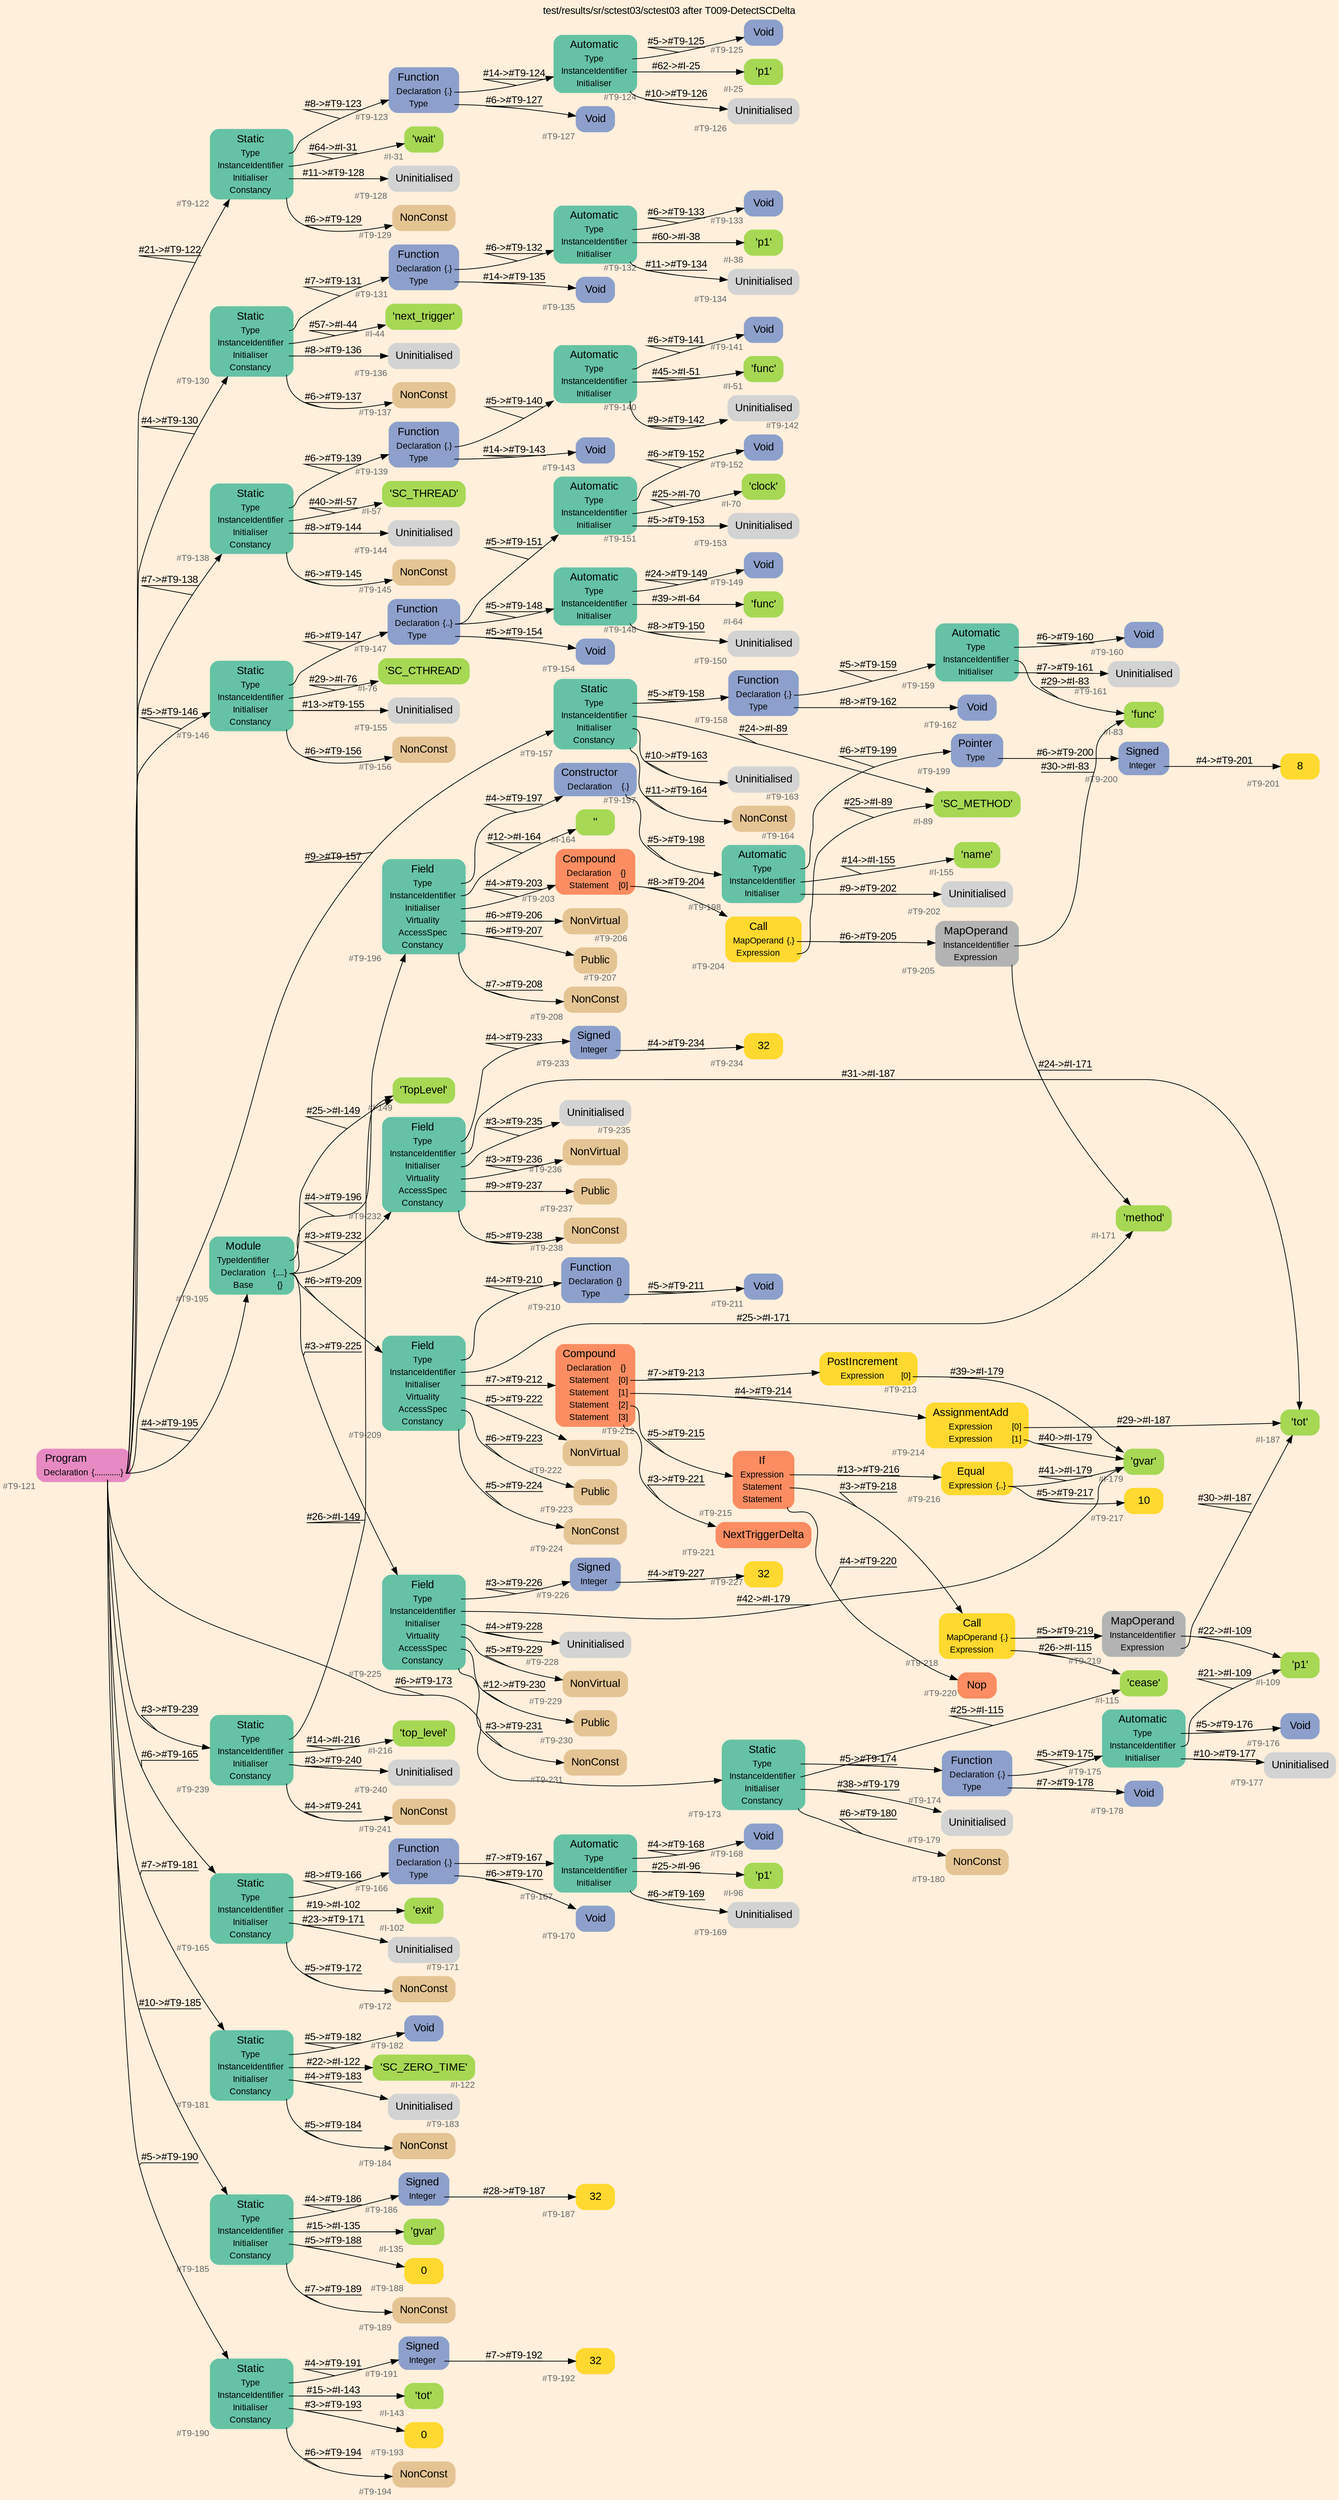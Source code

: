 digraph "test/results/sr/sctest03/sctest03 after T009-DetectSCDelta" {
label = "test/results/sr/sctest03/sctest03 after T009-DetectSCDelta"
labelloc = t
graph [
    rankdir = "LR"
    ranksep = 0.3
    bgcolor = antiquewhite1
    color = black
    fontcolor = black
    fontname = "Arial"
];
node [
    fontname = "Arial"
];
edge [
    fontname = "Arial"
];

// -------------------- node figure --------------------
// -------- block #T9-121 ----------
"#T9-121" [
    fillcolor = "/set28/4"
    xlabel = "#T9-121"
    fontsize = "12"
    fontcolor = grey40
    shape = "plaintext"
    label = <<TABLE BORDER="0" CELLBORDER="0" CELLSPACING="0">
     <TR><TD><FONT COLOR="black" POINT-SIZE="15">Program</FONT></TD></TR>
     <TR><TD><FONT COLOR="black" POINT-SIZE="12">Declaration</FONT></TD><TD PORT="port0"><FONT COLOR="black" POINT-SIZE="12">{............}</FONT></TD></TR>
    </TABLE>>
    style = "rounded,filled"
];

// -------- block #T9-122 ----------
"#T9-122" [
    fillcolor = "/set28/1"
    xlabel = "#T9-122"
    fontsize = "12"
    fontcolor = grey40
    shape = "plaintext"
    label = <<TABLE BORDER="0" CELLBORDER="0" CELLSPACING="0">
     <TR><TD><FONT COLOR="black" POINT-SIZE="15">Static</FONT></TD></TR>
     <TR><TD><FONT COLOR="black" POINT-SIZE="12">Type</FONT></TD><TD PORT="port0"></TD></TR>
     <TR><TD><FONT COLOR="black" POINT-SIZE="12">InstanceIdentifier</FONT></TD><TD PORT="port1"></TD></TR>
     <TR><TD><FONT COLOR="black" POINT-SIZE="12">Initialiser</FONT></TD><TD PORT="port2"></TD></TR>
     <TR><TD><FONT COLOR="black" POINT-SIZE="12">Constancy</FONT></TD><TD PORT="port3"></TD></TR>
    </TABLE>>
    style = "rounded,filled"
];

// -------- block #T9-123 ----------
"#T9-123" [
    fillcolor = "/set28/3"
    xlabel = "#T9-123"
    fontsize = "12"
    fontcolor = grey40
    shape = "plaintext"
    label = <<TABLE BORDER="0" CELLBORDER="0" CELLSPACING="0">
     <TR><TD><FONT COLOR="black" POINT-SIZE="15">Function</FONT></TD></TR>
     <TR><TD><FONT COLOR="black" POINT-SIZE="12">Declaration</FONT></TD><TD PORT="port0"><FONT COLOR="black" POINT-SIZE="12">{.}</FONT></TD></TR>
     <TR><TD><FONT COLOR="black" POINT-SIZE="12">Type</FONT></TD><TD PORT="port1"></TD></TR>
    </TABLE>>
    style = "rounded,filled"
];

// -------- block #T9-124 ----------
"#T9-124" [
    fillcolor = "/set28/1"
    xlabel = "#T9-124"
    fontsize = "12"
    fontcolor = grey40
    shape = "plaintext"
    label = <<TABLE BORDER="0" CELLBORDER="0" CELLSPACING="0">
     <TR><TD><FONT COLOR="black" POINT-SIZE="15">Automatic</FONT></TD></TR>
     <TR><TD><FONT COLOR="black" POINT-SIZE="12">Type</FONT></TD><TD PORT="port0"></TD></TR>
     <TR><TD><FONT COLOR="black" POINT-SIZE="12">InstanceIdentifier</FONT></TD><TD PORT="port1"></TD></TR>
     <TR><TD><FONT COLOR="black" POINT-SIZE="12">Initialiser</FONT></TD><TD PORT="port2"></TD></TR>
    </TABLE>>
    style = "rounded,filled"
];

// -------- block #T9-125 ----------
"#T9-125" [
    fillcolor = "/set28/3"
    xlabel = "#T9-125"
    fontsize = "12"
    fontcolor = grey40
    shape = "plaintext"
    label = <<TABLE BORDER="0" CELLBORDER="0" CELLSPACING="0">
     <TR><TD><FONT COLOR="black" POINT-SIZE="15">Void</FONT></TD></TR>
    </TABLE>>
    style = "rounded,filled"
];

// -------- block #I-25 ----------
"#I-25" [
    fillcolor = "/set28/5"
    xlabel = "#I-25"
    fontsize = "12"
    fontcolor = grey40
    shape = "plaintext"
    label = <<TABLE BORDER="0" CELLBORDER="0" CELLSPACING="0">
     <TR><TD><FONT COLOR="black" POINT-SIZE="15">'p1'</FONT></TD></TR>
    </TABLE>>
    style = "rounded,filled"
];

// -------- block #T9-126 ----------
"#T9-126" [
    xlabel = "#T9-126"
    fontsize = "12"
    fontcolor = grey40
    shape = "plaintext"
    label = <<TABLE BORDER="0" CELLBORDER="0" CELLSPACING="0">
     <TR><TD><FONT COLOR="black" POINT-SIZE="15">Uninitialised</FONT></TD></TR>
    </TABLE>>
    style = "rounded,filled"
];

// -------- block #T9-127 ----------
"#T9-127" [
    fillcolor = "/set28/3"
    xlabel = "#T9-127"
    fontsize = "12"
    fontcolor = grey40
    shape = "plaintext"
    label = <<TABLE BORDER="0" CELLBORDER="0" CELLSPACING="0">
     <TR><TD><FONT COLOR="black" POINT-SIZE="15">Void</FONT></TD></TR>
    </TABLE>>
    style = "rounded,filled"
];

// -------- block #I-31 ----------
"#I-31" [
    fillcolor = "/set28/5"
    xlabel = "#I-31"
    fontsize = "12"
    fontcolor = grey40
    shape = "plaintext"
    label = <<TABLE BORDER="0" CELLBORDER="0" CELLSPACING="0">
     <TR><TD><FONT COLOR="black" POINT-SIZE="15">'wait'</FONT></TD></TR>
    </TABLE>>
    style = "rounded,filled"
];

// -------- block #T9-128 ----------
"#T9-128" [
    xlabel = "#T9-128"
    fontsize = "12"
    fontcolor = grey40
    shape = "plaintext"
    label = <<TABLE BORDER="0" CELLBORDER="0" CELLSPACING="0">
     <TR><TD><FONT COLOR="black" POINT-SIZE="15">Uninitialised</FONT></TD></TR>
    </TABLE>>
    style = "rounded,filled"
];

// -------- block #T9-129 ----------
"#T9-129" [
    fillcolor = "/set28/7"
    xlabel = "#T9-129"
    fontsize = "12"
    fontcolor = grey40
    shape = "plaintext"
    label = <<TABLE BORDER="0" CELLBORDER="0" CELLSPACING="0">
     <TR><TD><FONT COLOR="black" POINT-SIZE="15">NonConst</FONT></TD></TR>
    </TABLE>>
    style = "rounded,filled"
];

// -------- block #T9-130 ----------
"#T9-130" [
    fillcolor = "/set28/1"
    xlabel = "#T9-130"
    fontsize = "12"
    fontcolor = grey40
    shape = "plaintext"
    label = <<TABLE BORDER="0" CELLBORDER="0" CELLSPACING="0">
     <TR><TD><FONT COLOR="black" POINT-SIZE="15">Static</FONT></TD></TR>
     <TR><TD><FONT COLOR="black" POINT-SIZE="12">Type</FONT></TD><TD PORT="port0"></TD></TR>
     <TR><TD><FONT COLOR="black" POINT-SIZE="12">InstanceIdentifier</FONT></TD><TD PORT="port1"></TD></TR>
     <TR><TD><FONT COLOR="black" POINT-SIZE="12">Initialiser</FONT></TD><TD PORT="port2"></TD></TR>
     <TR><TD><FONT COLOR="black" POINT-SIZE="12">Constancy</FONT></TD><TD PORT="port3"></TD></TR>
    </TABLE>>
    style = "rounded,filled"
];

// -------- block #T9-131 ----------
"#T9-131" [
    fillcolor = "/set28/3"
    xlabel = "#T9-131"
    fontsize = "12"
    fontcolor = grey40
    shape = "plaintext"
    label = <<TABLE BORDER="0" CELLBORDER="0" CELLSPACING="0">
     <TR><TD><FONT COLOR="black" POINT-SIZE="15">Function</FONT></TD></TR>
     <TR><TD><FONT COLOR="black" POINT-SIZE="12">Declaration</FONT></TD><TD PORT="port0"><FONT COLOR="black" POINT-SIZE="12">{.}</FONT></TD></TR>
     <TR><TD><FONT COLOR="black" POINT-SIZE="12">Type</FONT></TD><TD PORT="port1"></TD></TR>
    </TABLE>>
    style = "rounded,filled"
];

// -------- block #T9-132 ----------
"#T9-132" [
    fillcolor = "/set28/1"
    xlabel = "#T9-132"
    fontsize = "12"
    fontcolor = grey40
    shape = "plaintext"
    label = <<TABLE BORDER="0" CELLBORDER="0" CELLSPACING="0">
     <TR><TD><FONT COLOR="black" POINT-SIZE="15">Automatic</FONT></TD></TR>
     <TR><TD><FONT COLOR="black" POINT-SIZE="12">Type</FONT></TD><TD PORT="port0"></TD></TR>
     <TR><TD><FONT COLOR="black" POINT-SIZE="12">InstanceIdentifier</FONT></TD><TD PORT="port1"></TD></TR>
     <TR><TD><FONT COLOR="black" POINT-SIZE="12">Initialiser</FONT></TD><TD PORT="port2"></TD></TR>
    </TABLE>>
    style = "rounded,filled"
];

// -------- block #T9-133 ----------
"#T9-133" [
    fillcolor = "/set28/3"
    xlabel = "#T9-133"
    fontsize = "12"
    fontcolor = grey40
    shape = "plaintext"
    label = <<TABLE BORDER="0" CELLBORDER="0" CELLSPACING="0">
     <TR><TD><FONT COLOR="black" POINT-SIZE="15">Void</FONT></TD></TR>
    </TABLE>>
    style = "rounded,filled"
];

// -------- block #I-38 ----------
"#I-38" [
    fillcolor = "/set28/5"
    xlabel = "#I-38"
    fontsize = "12"
    fontcolor = grey40
    shape = "plaintext"
    label = <<TABLE BORDER="0" CELLBORDER="0" CELLSPACING="0">
     <TR><TD><FONT COLOR="black" POINT-SIZE="15">'p1'</FONT></TD></TR>
    </TABLE>>
    style = "rounded,filled"
];

// -------- block #T9-134 ----------
"#T9-134" [
    xlabel = "#T9-134"
    fontsize = "12"
    fontcolor = grey40
    shape = "plaintext"
    label = <<TABLE BORDER="0" CELLBORDER="0" CELLSPACING="0">
     <TR><TD><FONT COLOR="black" POINT-SIZE="15">Uninitialised</FONT></TD></TR>
    </TABLE>>
    style = "rounded,filled"
];

// -------- block #T9-135 ----------
"#T9-135" [
    fillcolor = "/set28/3"
    xlabel = "#T9-135"
    fontsize = "12"
    fontcolor = grey40
    shape = "plaintext"
    label = <<TABLE BORDER="0" CELLBORDER="0" CELLSPACING="0">
     <TR><TD><FONT COLOR="black" POINT-SIZE="15">Void</FONT></TD></TR>
    </TABLE>>
    style = "rounded,filled"
];

// -------- block #I-44 ----------
"#I-44" [
    fillcolor = "/set28/5"
    xlabel = "#I-44"
    fontsize = "12"
    fontcolor = grey40
    shape = "plaintext"
    label = <<TABLE BORDER="0" CELLBORDER="0" CELLSPACING="0">
     <TR><TD><FONT COLOR="black" POINT-SIZE="15">'next_trigger'</FONT></TD></TR>
    </TABLE>>
    style = "rounded,filled"
];

// -------- block #T9-136 ----------
"#T9-136" [
    xlabel = "#T9-136"
    fontsize = "12"
    fontcolor = grey40
    shape = "plaintext"
    label = <<TABLE BORDER="0" CELLBORDER="0" CELLSPACING="0">
     <TR><TD><FONT COLOR="black" POINT-SIZE="15">Uninitialised</FONT></TD></TR>
    </TABLE>>
    style = "rounded,filled"
];

// -------- block #T9-137 ----------
"#T9-137" [
    fillcolor = "/set28/7"
    xlabel = "#T9-137"
    fontsize = "12"
    fontcolor = grey40
    shape = "plaintext"
    label = <<TABLE BORDER="0" CELLBORDER="0" CELLSPACING="0">
     <TR><TD><FONT COLOR="black" POINT-SIZE="15">NonConst</FONT></TD></TR>
    </TABLE>>
    style = "rounded,filled"
];

// -------- block #T9-138 ----------
"#T9-138" [
    fillcolor = "/set28/1"
    xlabel = "#T9-138"
    fontsize = "12"
    fontcolor = grey40
    shape = "plaintext"
    label = <<TABLE BORDER="0" CELLBORDER="0" CELLSPACING="0">
     <TR><TD><FONT COLOR="black" POINT-SIZE="15">Static</FONT></TD></TR>
     <TR><TD><FONT COLOR="black" POINT-SIZE="12">Type</FONT></TD><TD PORT="port0"></TD></TR>
     <TR><TD><FONT COLOR="black" POINT-SIZE="12">InstanceIdentifier</FONT></TD><TD PORT="port1"></TD></TR>
     <TR><TD><FONT COLOR="black" POINT-SIZE="12">Initialiser</FONT></TD><TD PORT="port2"></TD></TR>
     <TR><TD><FONT COLOR="black" POINT-SIZE="12">Constancy</FONT></TD><TD PORT="port3"></TD></TR>
    </TABLE>>
    style = "rounded,filled"
];

// -------- block #T9-139 ----------
"#T9-139" [
    fillcolor = "/set28/3"
    xlabel = "#T9-139"
    fontsize = "12"
    fontcolor = grey40
    shape = "plaintext"
    label = <<TABLE BORDER="0" CELLBORDER="0" CELLSPACING="0">
     <TR><TD><FONT COLOR="black" POINT-SIZE="15">Function</FONT></TD></TR>
     <TR><TD><FONT COLOR="black" POINT-SIZE="12">Declaration</FONT></TD><TD PORT="port0"><FONT COLOR="black" POINT-SIZE="12">{.}</FONT></TD></TR>
     <TR><TD><FONT COLOR="black" POINT-SIZE="12">Type</FONT></TD><TD PORT="port1"></TD></TR>
    </TABLE>>
    style = "rounded,filled"
];

// -------- block #T9-140 ----------
"#T9-140" [
    fillcolor = "/set28/1"
    xlabel = "#T9-140"
    fontsize = "12"
    fontcolor = grey40
    shape = "plaintext"
    label = <<TABLE BORDER="0" CELLBORDER="0" CELLSPACING="0">
     <TR><TD><FONT COLOR="black" POINT-SIZE="15">Automatic</FONT></TD></TR>
     <TR><TD><FONT COLOR="black" POINT-SIZE="12">Type</FONT></TD><TD PORT="port0"></TD></TR>
     <TR><TD><FONT COLOR="black" POINT-SIZE="12">InstanceIdentifier</FONT></TD><TD PORT="port1"></TD></TR>
     <TR><TD><FONT COLOR="black" POINT-SIZE="12">Initialiser</FONT></TD><TD PORT="port2"></TD></TR>
    </TABLE>>
    style = "rounded,filled"
];

// -------- block #T9-141 ----------
"#T9-141" [
    fillcolor = "/set28/3"
    xlabel = "#T9-141"
    fontsize = "12"
    fontcolor = grey40
    shape = "plaintext"
    label = <<TABLE BORDER="0" CELLBORDER="0" CELLSPACING="0">
     <TR><TD><FONT COLOR="black" POINT-SIZE="15">Void</FONT></TD></TR>
    </TABLE>>
    style = "rounded,filled"
];

// -------- block #I-51 ----------
"#I-51" [
    fillcolor = "/set28/5"
    xlabel = "#I-51"
    fontsize = "12"
    fontcolor = grey40
    shape = "plaintext"
    label = <<TABLE BORDER="0" CELLBORDER="0" CELLSPACING="0">
     <TR><TD><FONT COLOR="black" POINT-SIZE="15">'func'</FONT></TD></TR>
    </TABLE>>
    style = "rounded,filled"
];

// -------- block #T9-142 ----------
"#T9-142" [
    xlabel = "#T9-142"
    fontsize = "12"
    fontcolor = grey40
    shape = "plaintext"
    label = <<TABLE BORDER="0" CELLBORDER="0" CELLSPACING="0">
     <TR><TD><FONT COLOR="black" POINT-SIZE="15">Uninitialised</FONT></TD></TR>
    </TABLE>>
    style = "rounded,filled"
];

// -------- block #T9-143 ----------
"#T9-143" [
    fillcolor = "/set28/3"
    xlabel = "#T9-143"
    fontsize = "12"
    fontcolor = grey40
    shape = "plaintext"
    label = <<TABLE BORDER="0" CELLBORDER="0" CELLSPACING="0">
     <TR><TD><FONT COLOR="black" POINT-SIZE="15">Void</FONT></TD></TR>
    </TABLE>>
    style = "rounded,filled"
];

// -------- block #I-57 ----------
"#I-57" [
    fillcolor = "/set28/5"
    xlabel = "#I-57"
    fontsize = "12"
    fontcolor = grey40
    shape = "plaintext"
    label = <<TABLE BORDER="0" CELLBORDER="0" CELLSPACING="0">
     <TR><TD><FONT COLOR="black" POINT-SIZE="15">'SC_THREAD'</FONT></TD></TR>
    </TABLE>>
    style = "rounded,filled"
];

// -------- block #T9-144 ----------
"#T9-144" [
    xlabel = "#T9-144"
    fontsize = "12"
    fontcolor = grey40
    shape = "plaintext"
    label = <<TABLE BORDER="0" CELLBORDER="0" CELLSPACING="0">
     <TR><TD><FONT COLOR="black" POINT-SIZE="15">Uninitialised</FONT></TD></TR>
    </TABLE>>
    style = "rounded,filled"
];

// -------- block #T9-145 ----------
"#T9-145" [
    fillcolor = "/set28/7"
    xlabel = "#T9-145"
    fontsize = "12"
    fontcolor = grey40
    shape = "plaintext"
    label = <<TABLE BORDER="0" CELLBORDER="0" CELLSPACING="0">
     <TR><TD><FONT COLOR="black" POINT-SIZE="15">NonConst</FONT></TD></TR>
    </TABLE>>
    style = "rounded,filled"
];

// -------- block #T9-146 ----------
"#T9-146" [
    fillcolor = "/set28/1"
    xlabel = "#T9-146"
    fontsize = "12"
    fontcolor = grey40
    shape = "plaintext"
    label = <<TABLE BORDER="0" CELLBORDER="0" CELLSPACING="0">
     <TR><TD><FONT COLOR="black" POINT-SIZE="15">Static</FONT></TD></TR>
     <TR><TD><FONT COLOR="black" POINT-SIZE="12">Type</FONT></TD><TD PORT="port0"></TD></TR>
     <TR><TD><FONT COLOR="black" POINT-SIZE="12">InstanceIdentifier</FONT></TD><TD PORT="port1"></TD></TR>
     <TR><TD><FONT COLOR="black" POINT-SIZE="12">Initialiser</FONT></TD><TD PORT="port2"></TD></TR>
     <TR><TD><FONT COLOR="black" POINT-SIZE="12">Constancy</FONT></TD><TD PORT="port3"></TD></TR>
    </TABLE>>
    style = "rounded,filled"
];

// -------- block #T9-147 ----------
"#T9-147" [
    fillcolor = "/set28/3"
    xlabel = "#T9-147"
    fontsize = "12"
    fontcolor = grey40
    shape = "plaintext"
    label = <<TABLE BORDER="0" CELLBORDER="0" CELLSPACING="0">
     <TR><TD><FONT COLOR="black" POINT-SIZE="15">Function</FONT></TD></TR>
     <TR><TD><FONT COLOR="black" POINT-SIZE="12">Declaration</FONT></TD><TD PORT="port0"><FONT COLOR="black" POINT-SIZE="12">{..}</FONT></TD></TR>
     <TR><TD><FONT COLOR="black" POINT-SIZE="12">Type</FONT></TD><TD PORT="port1"></TD></TR>
    </TABLE>>
    style = "rounded,filled"
];

// -------- block #T9-148 ----------
"#T9-148" [
    fillcolor = "/set28/1"
    xlabel = "#T9-148"
    fontsize = "12"
    fontcolor = grey40
    shape = "plaintext"
    label = <<TABLE BORDER="0" CELLBORDER="0" CELLSPACING="0">
     <TR><TD><FONT COLOR="black" POINT-SIZE="15">Automatic</FONT></TD></TR>
     <TR><TD><FONT COLOR="black" POINT-SIZE="12">Type</FONT></TD><TD PORT="port0"></TD></TR>
     <TR><TD><FONT COLOR="black" POINT-SIZE="12">InstanceIdentifier</FONT></TD><TD PORT="port1"></TD></TR>
     <TR><TD><FONT COLOR="black" POINT-SIZE="12">Initialiser</FONT></TD><TD PORT="port2"></TD></TR>
    </TABLE>>
    style = "rounded,filled"
];

// -------- block #T9-149 ----------
"#T9-149" [
    fillcolor = "/set28/3"
    xlabel = "#T9-149"
    fontsize = "12"
    fontcolor = grey40
    shape = "plaintext"
    label = <<TABLE BORDER="0" CELLBORDER="0" CELLSPACING="0">
     <TR><TD><FONT COLOR="black" POINT-SIZE="15">Void</FONT></TD></TR>
    </TABLE>>
    style = "rounded,filled"
];

// -------- block #I-64 ----------
"#I-64" [
    fillcolor = "/set28/5"
    xlabel = "#I-64"
    fontsize = "12"
    fontcolor = grey40
    shape = "plaintext"
    label = <<TABLE BORDER="0" CELLBORDER="0" CELLSPACING="0">
     <TR><TD><FONT COLOR="black" POINT-SIZE="15">'func'</FONT></TD></TR>
    </TABLE>>
    style = "rounded,filled"
];

// -------- block #T9-150 ----------
"#T9-150" [
    xlabel = "#T9-150"
    fontsize = "12"
    fontcolor = grey40
    shape = "plaintext"
    label = <<TABLE BORDER="0" CELLBORDER="0" CELLSPACING="0">
     <TR><TD><FONT COLOR="black" POINT-SIZE="15">Uninitialised</FONT></TD></TR>
    </TABLE>>
    style = "rounded,filled"
];

// -------- block #T9-151 ----------
"#T9-151" [
    fillcolor = "/set28/1"
    xlabel = "#T9-151"
    fontsize = "12"
    fontcolor = grey40
    shape = "plaintext"
    label = <<TABLE BORDER="0" CELLBORDER="0" CELLSPACING="0">
     <TR><TD><FONT COLOR="black" POINT-SIZE="15">Automatic</FONT></TD></TR>
     <TR><TD><FONT COLOR="black" POINT-SIZE="12">Type</FONT></TD><TD PORT="port0"></TD></TR>
     <TR><TD><FONT COLOR="black" POINT-SIZE="12">InstanceIdentifier</FONT></TD><TD PORT="port1"></TD></TR>
     <TR><TD><FONT COLOR="black" POINT-SIZE="12">Initialiser</FONT></TD><TD PORT="port2"></TD></TR>
    </TABLE>>
    style = "rounded,filled"
];

// -------- block #T9-152 ----------
"#T9-152" [
    fillcolor = "/set28/3"
    xlabel = "#T9-152"
    fontsize = "12"
    fontcolor = grey40
    shape = "plaintext"
    label = <<TABLE BORDER="0" CELLBORDER="0" CELLSPACING="0">
     <TR><TD><FONT COLOR="black" POINT-SIZE="15">Void</FONT></TD></TR>
    </TABLE>>
    style = "rounded,filled"
];

// -------- block #I-70 ----------
"#I-70" [
    fillcolor = "/set28/5"
    xlabel = "#I-70"
    fontsize = "12"
    fontcolor = grey40
    shape = "plaintext"
    label = <<TABLE BORDER="0" CELLBORDER="0" CELLSPACING="0">
     <TR><TD><FONT COLOR="black" POINT-SIZE="15">'clock'</FONT></TD></TR>
    </TABLE>>
    style = "rounded,filled"
];

// -------- block #T9-153 ----------
"#T9-153" [
    xlabel = "#T9-153"
    fontsize = "12"
    fontcolor = grey40
    shape = "plaintext"
    label = <<TABLE BORDER="0" CELLBORDER="0" CELLSPACING="0">
     <TR><TD><FONT COLOR="black" POINT-SIZE="15">Uninitialised</FONT></TD></TR>
    </TABLE>>
    style = "rounded,filled"
];

// -------- block #T9-154 ----------
"#T9-154" [
    fillcolor = "/set28/3"
    xlabel = "#T9-154"
    fontsize = "12"
    fontcolor = grey40
    shape = "plaintext"
    label = <<TABLE BORDER="0" CELLBORDER="0" CELLSPACING="0">
     <TR><TD><FONT COLOR="black" POINT-SIZE="15">Void</FONT></TD></TR>
    </TABLE>>
    style = "rounded,filled"
];

// -------- block #I-76 ----------
"#I-76" [
    fillcolor = "/set28/5"
    xlabel = "#I-76"
    fontsize = "12"
    fontcolor = grey40
    shape = "plaintext"
    label = <<TABLE BORDER="0" CELLBORDER="0" CELLSPACING="0">
     <TR><TD><FONT COLOR="black" POINT-SIZE="15">'SC_CTHREAD'</FONT></TD></TR>
    </TABLE>>
    style = "rounded,filled"
];

// -------- block #T9-155 ----------
"#T9-155" [
    xlabel = "#T9-155"
    fontsize = "12"
    fontcolor = grey40
    shape = "plaintext"
    label = <<TABLE BORDER="0" CELLBORDER="0" CELLSPACING="0">
     <TR><TD><FONT COLOR="black" POINT-SIZE="15">Uninitialised</FONT></TD></TR>
    </TABLE>>
    style = "rounded,filled"
];

// -------- block #T9-156 ----------
"#T9-156" [
    fillcolor = "/set28/7"
    xlabel = "#T9-156"
    fontsize = "12"
    fontcolor = grey40
    shape = "plaintext"
    label = <<TABLE BORDER="0" CELLBORDER="0" CELLSPACING="0">
     <TR><TD><FONT COLOR="black" POINT-SIZE="15">NonConst</FONT></TD></TR>
    </TABLE>>
    style = "rounded,filled"
];

// -------- block #T9-157 ----------
"#T9-157" [
    fillcolor = "/set28/1"
    xlabel = "#T9-157"
    fontsize = "12"
    fontcolor = grey40
    shape = "plaintext"
    label = <<TABLE BORDER="0" CELLBORDER="0" CELLSPACING="0">
     <TR><TD><FONT COLOR="black" POINT-SIZE="15">Static</FONT></TD></TR>
     <TR><TD><FONT COLOR="black" POINT-SIZE="12">Type</FONT></TD><TD PORT="port0"></TD></TR>
     <TR><TD><FONT COLOR="black" POINT-SIZE="12">InstanceIdentifier</FONT></TD><TD PORT="port1"></TD></TR>
     <TR><TD><FONT COLOR="black" POINT-SIZE="12">Initialiser</FONT></TD><TD PORT="port2"></TD></TR>
     <TR><TD><FONT COLOR="black" POINT-SIZE="12">Constancy</FONT></TD><TD PORT="port3"></TD></TR>
    </TABLE>>
    style = "rounded,filled"
];

// -------- block #T9-158 ----------
"#T9-158" [
    fillcolor = "/set28/3"
    xlabel = "#T9-158"
    fontsize = "12"
    fontcolor = grey40
    shape = "plaintext"
    label = <<TABLE BORDER="0" CELLBORDER="0" CELLSPACING="0">
     <TR><TD><FONT COLOR="black" POINT-SIZE="15">Function</FONT></TD></TR>
     <TR><TD><FONT COLOR="black" POINT-SIZE="12">Declaration</FONT></TD><TD PORT="port0"><FONT COLOR="black" POINT-SIZE="12">{.}</FONT></TD></TR>
     <TR><TD><FONT COLOR="black" POINT-SIZE="12">Type</FONT></TD><TD PORT="port1"></TD></TR>
    </TABLE>>
    style = "rounded,filled"
];

// -------- block #T9-159 ----------
"#T9-159" [
    fillcolor = "/set28/1"
    xlabel = "#T9-159"
    fontsize = "12"
    fontcolor = grey40
    shape = "plaintext"
    label = <<TABLE BORDER="0" CELLBORDER="0" CELLSPACING="0">
     <TR><TD><FONT COLOR="black" POINT-SIZE="15">Automatic</FONT></TD></TR>
     <TR><TD><FONT COLOR="black" POINT-SIZE="12">Type</FONT></TD><TD PORT="port0"></TD></TR>
     <TR><TD><FONT COLOR="black" POINT-SIZE="12">InstanceIdentifier</FONT></TD><TD PORT="port1"></TD></TR>
     <TR><TD><FONT COLOR="black" POINT-SIZE="12">Initialiser</FONT></TD><TD PORT="port2"></TD></TR>
    </TABLE>>
    style = "rounded,filled"
];

// -------- block #T9-160 ----------
"#T9-160" [
    fillcolor = "/set28/3"
    xlabel = "#T9-160"
    fontsize = "12"
    fontcolor = grey40
    shape = "plaintext"
    label = <<TABLE BORDER="0" CELLBORDER="0" CELLSPACING="0">
     <TR><TD><FONT COLOR="black" POINT-SIZE="15">Void</FONT></TD></TR>
    </TABLE>>
    style = "rounded,filled"
];

// -------- block #I-83 ----------
"#I-83" [
    fillcolor = "/set28/5"
    xlabel = "#I-83"
    fontsize = "12"
    fontcolor = grey40
    shape = "plaintext"
    label = <<TABLE BORDER="0" CELLBORDER="0" CELLSPACING="0">
     <TR><TD><FONT COLOR="black" POINT-SIZE="15">'func'</FONT></TD></TR>
    </TABLE>>
    style = "rounded,filled"
];

// -------- block #T9-161 ----------
"#T9-161" [
    xlabel = "#T9-161"
    fontsize = "12"
    fontcolor = grey40
    shape = "plaintext"
    label = <<TABLE BORDER="0" CELLBORDER="0" CELLSPACING="0">
     <TR><TD><FONT COLOR="black" POINT-SIZE="15">Uninitialised</FONT></TD></TR>
    </TABLE>>
    style = "rounded,filled"
];

// -------- block #T9-162 ----------
"#T9-162" [
    fillcolor = "/set28/3"
    xlabel = "#T9-162"
    fontsize = "12"
    fontcolor = grey40
    shape = "plaintext"
    label = <<TABLE BORDER="0" CELLBORDER="0" CELLSPACING="0">
     <TR><TD><FONT COLOR="black" POINT-SIZE="15">Void</FONT></TD></TR>
    </TABLE>>
    style = "rounded,filled"
];

// -------- block #I-89 ----------
"#I-89" [
    fillcolor = "/set28/5"
    xlabel = "#I-89"
    fontsize = "12"
    fontcolor = grey40
    shape = "plaintext"
    label = <<TABLE BORDER="0" CELLBORDER="0" CELLSPACING="0">
     <TR><TD><FONT COLOR="black" POINT-SIZE="15">'SC_METHOD'</FONT></TD></TR>
    </TABLE>>
    style = "rounded,filled"
];

// -------- block #T9-163 ----------
"#T9-163" [
    xlabel = "#T9-163"
    fontsize = "12"
    fontcolor = grey40
    shape = "plaintext"
    label = <<TABLE BORDER="0" CELLBORDER="0" CELLSPACING="0">
     <TR><TD><FONT COLOR="black" POINT-SIZE="15">Uninitialised</FONT></TD></TR>
    </TABLE>>
    style = "rounded,filled"
];

// -------- block #T9-164 ----------
"#T9-164" [
    fillcolor = "/set28/7"
    xlabel = "#T9-164"
    fontsize = "12"
    fontcolor = grey40
    shape = "plaintext"
    label = <<TABLE BORDER="0" CELLBORDER="0" CELLSPACING="0">
     <TR><TD><FONT COLOR="black" POINT-SIZE="15">NonConst</FONT></TD></TR>
    </TABLE>>
    style = "rounded,filled"
];

// -------- block #T9-165 ----------
"#T9-165" [
    fillcolor = "/set28/1"
    xlabel = "#T9-165"
    fontsize = "12"
    fontcolor = grey40
    shape = "plaintext"
    label = <<TABLE BORDER="0" CELLBORDER="0" CELLSPACING="0">
     <TR><TD><FONT COLOR="black" POINT-SIZE="15">Static</FONT></TD></TR>
     <TR><TD><FONT COLOR="black" POINT-SIZE="12">Type</FONT></TD><TD PORT="port0"></TD></TR>
     <TR><TD><FONT COLOR="black" POINT-SIZE="12">InstanceIdentifier</FONT></TD><TD PORT="port1"></TD></TR>
     <TR><TD><FONT COLOR="black" POINT-SIZE="12">Initialiser</FONT></TD><TD PORT="port2"></TD></TR>
     <TR><TD><FONT COLOR="black" POINT-SIZE="12">Constancy</FONT></TD><TD PORT="port3"></TD></TR>
    </TABLE>>
    style = "rounded,filled"
];

// -------- block #T9-166 ----------
"#T9-166" [
    fillcolor = "/set28/3"
    xlabel = "#T9-166"
    fontsize = "12"
    fontcolor = grey40
    shape = "plaintext"
    label = <<TABLE BORDER="0" CELLBORDER="0" CELLSPACING="0">
     <TR><TD><FONT COLOR="black" POINT-SIZE="15">Function</FONT></TD></TR>
     <TR><TD><FONT COLOR="black" POINT-SIZE="12">Declaration</FONT></TD><TD PORT="port0"><FONT COLOR="black" POINT-SIZE="12">{.}</FONT></TD></TR>
     <TR><TD><FONT COLOR="black" POINT-SIZE="12">Type</FONT></TD><TD PORT="port1"></TD></TR>
    </TABLE>>
    style = "rounded,filled"
];

// -------- block #T9-167 ----------
"#T9-167" [
    fillcolor = "/set28/1"
    xlabel = "#T9-167"
    fontsize = "12"
    fontcolor = grey40
    shape = "plaintext"
    label = <<TABLE BORDER="0" CELLBORDER="0" CELLSPACING="0">
     <TR><TD><FONT COLOR="black" POINT-SIZE="15">Automatic</FONT></TD></TR>
     <TR><TD><FONT COLOR="black" POINT-SIZE="12">Type</FONT></TD><TD PORT="port0"></TD></TR>
     <TR><TD><FONT COLOR="black" POINT-SIZE="12">InstanceIdentifier</FONT></TD><TD PORT="port1"></TD></TR>
     <TR><TD><FONT COLOR="black" POINT-SIZE="12">Initialiser</FONT></TD><TD PORT="port2"></TD></TR>
    </TABLE>>
    style = "rounded,filled"
];

// -------- block #T9-168 ----------
"#T9-168" [
    fillcolor = "/set28/3"
    xlabel = "#T9-168"
    fontsize = "12"
    fontcolor = grey40
    shape = "plaintext"
    label = <<TABLE BORDER="0" CELLBORDER="0" CELLSPACING="0">
     <TR><TD><FONT COLOR="black" POINT-SIZE="15">Void</FONT></TD></TR>
    </TABLE>>
    style = "rounded,filled"
];

// -------- block #I-96 ----------
"#I-96" [
    fillcolor = "/set28/5"
    xlabel = "#I-96"
    fontsize = "12"
    fontcolor = grey40
    shape = "plaintext"
    label = <<TABLE BORDER="0" CELLBORDER="0" CELLSPACING="0">
     <TR><TD><FONT COLOR="black" POINT-SIZE="15">'p1'</FONT></TD></TR>
    </TABLE>>
    style = "rounded,filled"
];

// -------- block #T9-169 ----------
"#T9-169" [
    xlabel = "#T9-169"
    fontsize = "12"
    fontcolor = grey40
    shape = "plaintext"
    label = <<TABLE BORDER="0" CELLBORDER="0" CELLSPACING="0">
     <TR><TD><FONT COLOR="black" POINT-SIZE="15">Uninitialised</FONT></TD></TR>
    </TABLE>>
    style = "rounded,filled"
];

// -------- block #T9-170 ----------
"#T9-170" [
    fillcolor = "/set28/3"
    xlabel = "#T9-170"
    fontsize = "12"
    fontcolor = grey40
    shape = "plaintext"
    label = <<TABLE BORDER="0" CELLBORDER="0" CELLSPACING="0">
     <TR><TD><FONT COLOR="black" POINT-SIZE="15">Void</FONT></TD></TR>
    </TABLE>>
    style = "rounded,filled"
];

// -------- block #I-102 ----------
"#I-102" [
    fillcolor = "/set28/5"
    xlabel = "#I-102"
    fontsize = "12"
    fontcolor = grey40
    shape = "plaintext"
    label = <<TABLE BORDER="0" CELLBORDER="0" CELLSPACING="0">
     <TR><TD><FONT COLOR="black" POINT-SIZE="15">'exit'</FONT></TD></TR>
    </TABLE>>
    style = "rounded,filled"
];

// -------- block #T9-171 ----------
"#T9-171" [
    xlabel = "#T9-171"
    fontsize = "12"
    fontcolor = grey40
    shape = "plaintext"
    label = <<TABLE BORDER="0" CELLBORDER="0" CELLSPACING="0">
     <TR><TD><FONT COLOR="black" POINT-SIZE="15">Uninitialised</FONT></TD></TR>
    </TABLE>>
    style = "rounded,filled"
];

// -------- block #T9-172 ----------
"#T9-172" [
    fillcolor = "/set28/7"
    xlabel = "#T9-172"
    fontsize = "12"
    fontcolor = grey40
    shape = "plaintext"
    label = <<TABLE BORDER="0" CELLBORDER="0" CELLSPACING="0">
     <TR><TD><FONT COLOR="black" POINT-SIZE="15">NonConst</FONT></TD></TR>
    </TABLE>>
    style = "rounded,filled"
];

// -------- block #T9-173 ----------
"#T9-173" [
    fillcolor = "/set28/1"
    xlabel = "#T9-173"
    fontsize = "12"
    fontcolor = grey40
    shape = "plaintext"
    label = <<TABLE BORDER="0" CELLBORDER="0" CELLSPACING="0">
     <TR><TD><FONT COLOR="black" POINT-SIZE="15">Static</FONT></TD></TR>
     <TR><TD><FONT COLOR="black" POINT-SIZE="12">Type</FONT></TD><TD PORT="port0"></TD></TR>
     <TR><TD><FONT COLOR="black" POINT-SIZE="12">InstanceIdentifier</FONT></TD><TD PORT="port1"></TD></TR>
     <TR><TD><FONT COLOR="black" POINT-SIZE="12">Initialiser</FONT></TD><TD PORT="port2"></TD></TR>
     <TR><TD><FONT COLOR="black" POINT-SIZE="12">Constancy</FONT></TD><TD PORT="port3"></TD></TR>
    </TABLE>>
    style = "rounded,filled"
];

// -------- block #T9-174 ----------
"#T9-174" [
    fillcolor = "/set28/3"
    xlabel = "#T9-174"
    fontsize = "12"
    fontcolor = grey40
    shape = "plaintext"
    label = <<TABLE BORDER="0" CELLBORDER="0" CELLSPACING="0">
     <TR><TD><FONT COLOR="black" POINT-SIZE="15">Function</FONT></TD></TR>
     <TR><TD><FONT COLOR="black" POINT-SIZE="12">Declaration</FONT></TD><TD PORT="port0"><FONT COLOR="black" POINT-SIZE="12">{.}</FONT></TD></TR>
     <TR><TD><FONT COLOR="black" POINT-SIZE="12">Type</FONT></TD><TD PORT="port1"></TD></TR>
    </TABLE>>
    style = "rounded,filled"
];

// -------- block #T9-175 ----------
"#T9-175" [
    fillcolor = "/set28/1"
    xlabel = "#T9-175"
    fontsize = "12"
    fontcolor = grey40
    shape = "plaintext"
    label = <<TABLE BORDER="0" CELLBORDER="0" CELLSPACING="0">
     <TR><TD><FONT COLOR="black" POINT-SIZE="15">Automatic</FONT></TD></TR>
     <TR><TD><FONT COLOR="black" POINT-SIZE="12">Type</FONT></TD><TD PORT="port0"></TD></TR>
     <TR><TD><FONT COLOR="black" POINT-SIZE="12">InstanceIdentifier</FONT></TD><TD PORT="port1"></TD></TR>
     <TR><TD><FONT COLOR="black" POINT-SIZE="12">Initialiser</FONT></TD><TD PORT="port2"></TD></TR>
    </TABLE>>
    style = "rounded,filled"
];

// -------- block #T9-176 ----------
"#T9-176" [
    fillcolor = "/set28/3"
    xlabel = "#T9-176"
    fontsize = "12"
    fontcolor = grey40
    shape = "plaintext"
    label = <<TABLE BORDER="0" CELLBORDER="0" CELLSPACING="0">
     <TR><TD><FONT COLOR="black" POINT-SIZE="15">Void</FONT></TD></TR>
    </TABLE>>
    style = "rounded,filled"
];

// -------- block #I-109 ----------
"#I-109" [
    fillcolor = "/set28/5"
    xlabel = "#I-109"
    fontsize = "12"
    fontcolor = grey40
    shape = "plaintext"
    label = <<TABLE BORDER="0" CELLBORDER="0" CELLSPACING="0">
     <TR><TD><FONT COLOR="black" POINT-SIZE="15">'p1'</FONT></TD></TR>
    </TABLE>>
    style = "rounded,filled"
];

// -------- block #T9-177 ----------
"#T9-177" [
    xlabel = "#T9-177"
    fontsize = "12"
    fontcolor = grey40
    shape = "plaintext"
    label = <<TABLE BORDER="0" CELLBORDER="0" CELLSPACING="0">
     <TR><TD><FONT COLOR="black" POINT-SIZE="15">Uninitialised</FONT></TD></TR>
    </TABLE>>
    style = "rounded,filled"
];

// -------- block #T9-178 ----------
"#T9-178" [
    fillcolor = "/set28/3"
    xlabel = "#T9-178"
    fontsize = "12"
    fontcolor = grey40
    shape = "plaintext"
    label = <<TABLE BORDER="0" CELLBORDER="0" CELLSPACING="0">
     <TR><TD><FONT COLOR="black" POINT-SIZE="15">Void</FONT></TD></TR>
    </TABLE>>
    style = "rounded,filled"
];

// -------- block #I-115 ----------
"#I-115" [
    fillcolor = "/set28/5"
    xlabel = "#I-115"
    fontsize = "12"
    fontcolor = grey40
    shape = "plaintext"
    label = <<TABLE BORDER="0" CELLBORDER="0" CELLSPACING="0">
     <TR><TD><FONT COLOR="black" POINT-SIZE="15">'cease'</FONT></TD></TR>
    </TABLE>>
    style = "rounded,filled"
];

// -------- block #T9-179 ----------
"#T9-179" [
    xlabel = "#T9-179"
    fontsize = "12"
    fontcolor = grey40
    shape = "plaintext"
    label = <<TABLE BORDER="0" CELLBORDER="0" CELLSPACING="0">
     <TR><TD><FONT COLOR="black" POINT-SIZE="15">Uninitialised</FONT></TD></TR>
    </TABLE>>
    style = "rounded,filled"
];

// -------- block #T9-180 ----------
"#T9-180" [
    fillcolor = "/set28/7"
    xlabel = "#T9-180"
    fontsize = "12"
    fontcolor = grey40
    shape = "plaintext"
    label = <<TABLE BORDER="0" CELLBORDER="0" CELLSPACING="0">
     <TR><TD><FONT COLOR="black" POINT-SIZE="15">NonConst</FONT></TD></TR>
    </TABLE>>
    style = "rounded,filled"
];

// -------- block #T9-181 ----------
"#T9-181" [
    fillcolor = "/set28/1"
    xlabel = "#T9-181"
    fontsize = "12"
    fontcolor = grey40
    shape = "plaintext"
    label = <<TABLE BORDER="0" CELLBORDER="0" CELLSPACING="0">
     <TR><TD><FONT COLOR="black" POINT-SIZE="15">Static</FONT></TD></TR>
     <TR><TD><FONT COLOR="black" POINT-SIZE="12">Type</FONT></TD><TD PORT="port0"></TD></TR>
     <TR><TD><FONT COLOR="black" POINT-SIZE="12">InstanceIdentifier</FONT></TD><TD PORT="port1"></TD></TR>
     <TR><TD><FONT COLOR="black" POINT-SIZE="12">Initialiser</FONT></TD><TD PORT="port2"></TD></TR>
     <TR><TD><FONT COLOR="black" POINT-SIZE="12">Constancy</FONT></TD><TD PORT="port3"></TD></TR>
    </TABLE>>
    style = "rounded,filled"
];

// -------- block #T9-182 ----------
"#T9-182" [
    fillcolor = "/set28/3"
    xlabel = "#T9-182"
    fontsize = "12"
    fontcolor = grey40
    shape = "plaintext"
    label = <<TABLE BORDER="0" CELLBORDER="0" CELLSPACING="0">
     <TR><TD><FONT COLOR="black" POINT-SIZE="15">Void</FONT></TD></TR>
    </TABLE>>
    style = "rounded,filled"
];

// -------- block #I-122 ----------
"#I-122" [
    fillcolor = "/set28/5"
    xlabel = "#I-122"
    fontsize = "12"
    fontcolor = grey40
    shape = "plaintext"
    label = <<TABLE BORDER="0" CELLBORDER="0" CELLSPACING="0">
     <TR><TD><FONT COLOR="black" POINT-SIZE="15">'SC_ZERO_TIME'</FONT></TD></TR>
    </TABLE>>
    style = "rounded,filled"
];

// -------- block #T9-183 ----------
"#T9-183" [
    xlabel = "#T9-183"
    fontsize = "12"
    fontcolor = grey40
    shape = "plaintext"
    label = <<TABLE BORDER="0" CELLBORDER="0" CELLSPACING="0">
     <TR><TD><FONT COLOR="black" POINT-SIZE="15">Uninitialised</FONT></TD></TR>
    </TABLE>>
    style = "rounded,filled"
];

// -------- block #T9-184 ----------
"#T9-184" [
    fillcolor = "/set28/7"
    xlabel = "#T9-184"
    fontsize = "12"
    fontcolor = grey40
    shape = "plaintext"
    label = <<TABLE BORDER="0" CELLBORDER="0" CELLSPACING="0">
     <TR><TD><FONT COLOR="black" POINT-SIZE="15">NonConst</FONT></TD></TR>
    </TABLE>>
    style = "rounded,filled"
];

// -------- block #T9-185 ----------
"#T9-185" [
    fillcolor = "/set28/1"
    xlabel = "#T9-185"
    fontsize = "12"
    fontcolor = grey40
    shape = "plaintext"
    label = <<TABLE BORDER="0" CELLBORDER="0" CELLSPACING="0">
     <TR><TD><FONT COLOR="black" POINT-SIZE="15">Static</FONT></TD></TR>
     <TR><TD><FONT COLOR="black" POINT-SIZE="12">Type</FONT></TD><TD PORT="port0"></TD></TR>
     <TR><TD><FONT COLOR="black" POINT-SIZE="12">InstanceIdentifier</FONT></TD><TD PORT="port1"></TD></TR>
     <TR><TD><FONT COLOR="black" POINT-SIZE="12">Initialiser</FONT></TD><TD PORT="port2"></TD></TR>
     <TR><TD><FONT COLOR="black" POINT-SIZE="12">Constancy</FONT></TD><TD PORT="port3"></TD></TR>
    </TABLE>>
    style = "rounded,filled"
];

// -------- block #T9-186 ----------
"#T9-186" [
    fillcolor = "/set28/3"
    xlabel = "#T9-186"
    fontsize = "12"
    fontcolor = grey40
    shape = "plaintext"
    label = <<TABLE BORDER="0" CELLBORDER="0" CELLSPACING="0">
     <TR><TD><FONT COLOR="black" POINT-SIZE="15">Signed</FONT></TD></TR>
     <TR><TD><FONT COLOR="black" POINT-SIZE="12">Integer</FONT></TD><TD PORT="port0"></TD></TR>
    </TABLE>>
    style = "rounded,filled"
];

// -------- block #T9-187 ----------
"#T9-187" [
    fillcolor = "/set28/6"
    xlabel = "#T9-187"
    fontsize = "12"
    fontcolor = grey40
    shape = "plaintext"
    label = <<TABLE BORDER="0" CELLBORDER="0" CELLSPACING="0">
     <TR><TD><FONT COLOR="black" POINT-SIZE="15">32</FONT></TD></TR>
    </TABLE>>
    style = "rounded,filled"
];

// -------- block #I-135 ----------
"#I-135" [
    fillcolor = "/set28/5"
    xlabel = "#I-135"
    fontsize = "12"
    fontcolor = grey40
    shape = "plaintext"
    label = <<TABLE BORDER="0" CELLBORDER="0" CELLSPACING="0">
     <TR><TD><FONT COLOR="black" POINT-SIZE="15">'gvar'</FONT></TD></TR>
    </TABLE>>
    style = "rounded,filled"
];

// -------- block #T9-188 ----------
"#T9-188" [
    fillcolor = "/set28/6"
    xlabel = "#T9-188"
    fontsize = "12"
    fontcolor = grey40
    shape = "plaintext"
    label = <<TABLE BORDER="0" CELLBORDER="0" CELLSPACING="0">
     <TR><TD><FONT COLOR="black" POINT-SIZE="15">0</FONT></TD></TR>
    </TABLE>>
    style = "rounded,filled"
];

// -------- block #T9-189 ----------
"#T9-189" [
    fillcolor = "/set28/7"
    xlabel = "#T9-189"
    fontsize = "12"
    fontcolor = grey40
    shape = "plaintext"
    label = <<TABLE BORDER="0" CELLBORDER="0" CELLSPACING="0">
     <TR><TD><FONT COLOR="black" POINT-SIZE="15">NonConst</FONT></TD></TR>
    </TABLE>>
    style = "rounded,filled"
];

// -------- block #T9-190 ----------
"#T9-190" [
    fillcolor = "/set28/1"
    xlabel = "#T9-190"
    fontsize = "12"
    fontcolor = grey40
    shape = "plaintext"
    label = <<TABLE BORDER="0" CELLBORDER="0" CELLSPACING="0">
     <TR><TD><FONT COLOR="black" POINT-SIZE="15">Static</FONT></TD></TR>
     <TR><TD><FONT COLOR="black" POINT-SIZE="12">Type</FONT></TD><TD PORT="port0"></TD></TR>
     <TR><TD><FONT COLOR="black" POINT-SIZE="12">InstanceIdentifier</FONT></TD><TD PORT="port1"></TD></TR>
     <TR><TD><FONT COLOR="black" POINT-SIZE="12">Initialiser</FONT></TD><TD PORT="port2"></TD></TR>
     <TR><TD><FONT COLOR="black" POINT-SIZE="12">Constancy</FONT></TD><TD PORT="port3"></TD></TR>
    </TABLE>>
    style = "rounded,filled"
];

// -------- block #T9-191 ----------
"#T9-191" [
    fillcolor = "/set28/3"
    xlabel = "#T9-191"
    fontsize = "12"
    fontcolor = grey40
    shape = "plaintext"
    label = <<TABLE BORDER="0" CELLBORDER="0" CELLSPACING="0">
     <TR><TD><FONT COLOR="black" POINT-SIZE="15">Signed</FONT></TD></TR>
     <TR><TD><FONT COLOR="black" POINT-SIZE="12">Integer</FONT></TD><TD PORT="port0"></TD></TR>
    </TABLE>>
    style = "rounded,filled"
];

// -------- block #T9-192 ----------
"#T9-192" [
    fillcolor = "/set28/6"
    xlabel = "#T9-192"
    fontsize = "12"
    fontcolor = grey40
    shape = "plaintext"
    label = <<TABLE BORDER="0" CELLBORDER="0" CELLSPACING="0">
     <TR><TD><FONT COLOR="black" POINT-SIZE="15">32</FONT></TD></TR>
    </TABLE>>
    style = "rounded,filled"
];

// -------- block #I-143 ----------
"#I-143" [
    fillcolor = "/set28/5"
    xlabel = "#I-143"
    fontsize = "12"
    fontcolor = grey40
    shape = "plaintext"
    label = <<TABLE BORDER="0" CELLBORDER="0" CELLSPACING="0">
     <TR><TD><FONT COLOR="black" POINT-SIZE="15">'tot'</FONT></TD></TR>
    </TABLE>>
    style = "rounded,filled"
];

// -------- block #T9-193 ----------
"#T9-193" [
    fillcolor = "/set28/6"
    xlabel = "#T9-193"
    fontsize = "12"
    fontcolor = grey40
    shape = "plaintext"
    label = <<TABLE BORDER="0" CELLBORDER="0" CELLSPACING="0">
     <TR><TD><FONT COLOR="black" POINT-SIZE="15">0</FONT></TD></TR>
    </TABLE>>
    style = "rounded,filled"
];

// -------- block #T9-194 ----------
"#T9-194" [
    fillcolor = "/set28/7"
    xlabel = "#T9-194"
    fontsize = "12"
    fontcolor = grey40
    shape = "plaintext"
    label = <<TABLE BORDER="0" CELLBORDER="0" CELLSPACING="0">
     <TR><TD><FONT COLOR="black" POINT-SIZE="15">NonConst</FONT></TD></TR>
    </TABLE>>
    style = "rounded,filled"
];

// -------- block #T9-195 ----------
"#T9-195" [
    fillcolor = "/set28/1"
    xlabel = "#T9-195"
    fontsize = "12"
    fontcolor = grey40
    shape = "plaintext"
    label = <<TABLE BORDER="0" CELLBORDER="0" CELLSPACING="0">
     <TR><TD><FONT COLOR="black" POINT-SIZE="15">Module</FONT></TD></TR>
     <TR><TD><FONT COLOR="black" POINT-SIZE="12">TypeIdentifier</FONT></TD><TD PORT="port0"></TD></TR>
     <TR><TD><FONT COLOR="black" POINT-SIZE="12">Declaration</FONT></TD><TD PORT="port1"><FONT COLOR="black" POINT-SIZE="12">{....}</FONT></TD></TR>
     <TR><TD><FONT COLOR="black" POINT-SIZE="12">Base</FONT></TD><TD PORT="port2"><FONT COLOR="black" POINT-SIZE="12">{}</FONT></TD></TR>
    </TABLE>>
    style = "rounded,filled"
];

// -------- block #I-149 ----------
"#I-149" [
    fillcolor = "/set28/5"
    xlabel = "#I-149"
    fontsize = "12"
    fontcolor = grey40
    shape = "plaintext"
    label = <<TABLE BORDER="0" CELLBORDER="0" CELLSPACING="0">
     <TR><TD><FONT COLOR="black" POINT-SIZE="15">'TopLevel'</FONT></TD></TR>
    </TABLE>>
    style = "rounded,filled"
];

// -------- block #T9-196 ----------
"#T9-196" [
    fillcolor = "/set28/1"
    xlabel = "#T9-196"
    fontsize = "12"
    fontcolor = grey40
    shape = "plaintext"
    label = <<TABLE BORDER="0" CELLBORDER="0" CELLSPACING="0">
     <TR><TD><FONT COLOR="black" POINT-SIZE="15">Field</FONT></TD></TR>
     <TR><TD><FONT COLOR="black" POINT-SIZE="12">Type</FONT></TD><TD PORT="port0"></TD></TR>
     <TR><TD><FONT COLOR="black" POINT-SIZE="12">InstanceIdentifier</FONT></TD><TD PORT="port1"></TD></TR>
     <TR><TD><FONT COLOR="black" POINT-SIZE="12">Initialiser</FONT></TD><TD PORT="port2"></TD></TR>
     <TR><TD><FONT COLOR="black" POINT-SIZE="12">Virtuality</FONT></TD><TD PORT="port3"></TD></TR>
     <TR><TD><FONT COLOR="black" POINT-SIZE="12">AccessSpec</FONT></TD><TD PORT="port4"></TD></TR>
     <TR><TD><FONT COLOR="black" POINT-SIZE="12">Constancy</FONT></TD><TD PORT="port5"></TD></TR>
    </TABLE>>
    style = "rounded,filled"
];

// -------- block #T9-197 ----------
"#T9-197" [
    fillcolor = "/set28/3"
    xlabel = "#T9-197"
    fontsize = "12"
    fontcolor = grey40
    shape = "plaintext"
    label = <<TABLE BORDER="0" CELLBORDER="0" CELLSPACING="0">
     <TR><TD><FONT COLOR="black" POINT-SIZE="15">Constructor</FONT></TD></TR>
     <TR><TD><FONT COLOR="black" POINT-SIZE="12">Declaration</FONT></TD><TD PORT="port0"><FONT COLOR="black" POINT-SIZE="12">{.}</FONT></TD></TR>
    </TABLE>>
    style = "rounded,filled"
];

// -------- block #T9-198 ----------
"#T9-198" [
    fillcolor = "/set28/1"
    xlabel = "#T9-198"
    fontsize = "12"
    fontcolor = grey40
    shape = "plaintext"
    label = <<TABLE BORDER="0" CELLBORDER="0" CELLSPACING="0">
     <TR><TD><FONT COLOR="black" POINT-SIZE="15">Automatic</FONT></TD></TR>
     <TR><TD><FONT COLOR="black" POINT-SIZE="12">Type</FONT></TD><TD PORT="port0"></TD></TR>
     <TR><TD><FONT COLOR="black" POINT-SIZE="12">InstanceIdentifier</FONT></TD><TD PORT="port1"></TD></TR>
     <TR><TD><FONT COLOR="black" POINT-SIZE="12">Initialiser</FONT></TD><TD PORT="port2"></TD></TR>
    </TABLE>>
    style = "rounded,filled"
];

// -------- block #T9-199 ----------
"#T9-199" [
    fillcolor = "/set28/3"
    xlabel = "#T9-199"
    fontsize = "12"
    fontcolor = grey40
    shape = "plaintext"
    label = <<TABLE BORDER="0" CELLBORDER="0" CELLSPACING="0">
     <TR><TD><FONT COLOR="black" POINT-SIZE="15">Pointer</FONT></TD></TR>
     <TR><TD><FONT COLOR="black" POINT-SIZE="12">Type</FONT></TD><TD PORT="port0"></TD></TR>
    </TABLE>>
    style = "rounded,filled"
];

// -------- block #T9-200 ----------
"#T9-200" [
    fillcolor = "/set28/3"
    xlabel = "#T9-200"
    fontsize = "12"
    fontcolor = grey40
    shape = "plaintext"
    label = <<TABLE BORDER="0" CELLBORDER="0" CELLSPACING="0">
     <TR><TD><FONT COLOR="black" POINT-SIZE="15">Signed</FONT></TD></TR>
     <TR><TD><FONT COLOR="black" POINT-SIZE="12">Integer</FONT></TD><TD PORT="port0"></TD></TR>
    </TABLE>>
    style = "rounded,filled"
];

// -------- block #T9-201 ----------
"#T9-201" [
    fillcolor = "/set28/6"
    xlabel = "#T9-201"
    fontsize = "12"
    fontcolor = grey40
    shape = "plaintext"
    label = <<TABLE BORDER="0" CELLBORDER="0" CELLSPACING="0">
     <TR><TD><FONT COLOR="black" POINT-SIZE="15">8</FONT></TD></TR>
    </TABLE>>
    style = "rounded,filled"
];

// -------- block #I-155 ----------
"#I-155" [
    fillcolor = "/set28/5"
    xlabel = "#I-155"
    fontsize = "12"
    fontcolor = grey40
    shape = "plaintext"
    label = <<TABLE BORDER="0" CELLBORDER="0" CELLSPACING="0">
     <TR><TD><FONT COLOR="black" POINT-SIZE="15">'name'</FONT></TD></TR>
    </TABLE>>
    style = "rounded,filled"
];

// -------- block #T9-202 ----------
"#T9-202" [
    xlabel = "#T9-202"
    fontsize = "12"
    fontcolor = grey40
    shape = "plaintext"
    label = <<TABLE BORDER="0" CELLBORDER="0" CELLSPACING="0">
     <TR><TD><FONT COLOR="black" POINT-SIZE="15">Uninitialised</FONT></TD></TR>
    </TABLE>>
    style = "rounded,filled"
];

// -------- block #I-164 ----------
"#I-164" [
    fillcolor = "/set28/5"
    xlabel = "#I-164"
    fontsize = "12"
    fontcolor = grey40
    shape = "plaintext"
    label = <<TABLE BORDER="0" CELLBORDER="0" CELLSPACING="0">
     <TR><TD><FONT COLOR="black" POINT-SIZE="15">''</FONT></TD></TR>
    </TABLE>>
    style = "rounded,filled"
];

// -------- block #T9-203 ----------
"#T9-203" [
    fillcolor = "/set28/2"
    xlabel = "#T9-203"
    fontsize = "12"
    fontcolor = grey40
    shape = "plaintext"
    label = <<TABLE BORDER="0" CELLBORDER="0" CELLSPACING="0">
     <TR><TD><FONT COLOR="black" POINT-SIZE="15">Compound</FONT></TD></TR>
     <TR><TD><FONT COLOR="black" POINT-SIZE="12">Declaration</FONT></TD><TD PORT="port0"><FONT COLOR="black" POINT-SIZE="12">{}</FONT></TD></TR>
     <TR><TD><FONT COLOR="black" POINT-SIZE="12">Statement</FONT></TD><TD PORT="port1"><FONT COLOR="black" POINT-SIZE="12">[0]</FONT></TD></TR>
    </TABLE>>
    style = "rounded,filled"
];

// -------- block #T9-204 ----------
"#T9-204" [
    fillcolor = "/set28/6"
    xlabel = "#T9-204"
    fontsize = "12"
    fontcolor = grey40
    shape = "plaintext"
    label = <<TABLE BORDER="0" CELLBORDER="0" CELLSPACING="0">
     <TR><TD><FONT COLOR="black" POINT-SIZE="15">Call</FONT></TD></TR>
     <TR><TD><FONT COLOR="black" POINT-SIZE="12">MapOperand</FONT></TD><TD PORT="port0"><FONT COLOR="black" POINT-SIZE="12">{.}</FONT></TD></TR>
     <TR><TD><FONT COLOR="black" POINT-SIZE="12">Expression</FONT></TD><TD PORT="port1"></TD></TR>
    </TABLE>>
    style = "rounded,filled"
];

// -------- block #T9-205 ----------
"#T9-205" [
    fillcolor = "/set28/8"
    xlabel = "#T9-205"
    fontsize = "12"
    fontcolor = grey40
    shape = "plaintext"
    label = <<TABLE BORDER="0" CELLBORDER="0" CELLSPACING="0">
     <TR><TD><FONT COLOR="black" POINT-SIZE="15">MapOperand</FONT></TD></TR>
     <TR><TD><FONT COLOR="black" POINT-SIZE="12">InstanceIdentifier</FONT></TD><TD PORT="port0"></TD></TR>
     <TR><TD><FONT COLOR="black" POINT-SIZE="12">Expression</FONT></TD><TD PORT="port1"></TD></TR>
    </TABLE>>
    style = "rounded,filled"
];

// -------- block #I-171 ----------
"#I-171" [
    fillcolor = "/set28/5"
    xlabel = "#I-171"
    fontsize = "12"
    fontcolor = grey40
    shape = "plaintext"
    label = <<TABLE BORDER="0" CELLBORDER="0" CELLSPACING="0">
     <TR><TD><FONT COLOR="black" POINT-SIZE="15">'method'</FONT></TD></TR>
    </TABLE>>
    style = "rounded,filled"
];

// -------- block #T9-206 ----------
"#T9-206" [
    fillcolor = "/set28/7"
    xlabel = "#T9-206"
    fontsize = "12"
    fontcolor = grey40
    shape = "plaintext"
    label = <<TABLE BORDER="0" CELLBORDER="0" CELLSPACING="0">
     <TR><TD><FONT COLOR="black" POINT-SIZE="15">NonVirtual</FONT></TD></TR>
    </TABLE>>
    style = "rounded,filled"
];

// -------- block #T9-207 ----------
"#T9-207" [
    fillcolor = "/set28/7"
    xlabel = "#T9-207"
    fontsize = "12"
    fontcolor = grey40
    shape = "plaintext"
    label = <<TABLE BORDER="0" CELLBORDER="0" CELLSPACING="0">
     <TR><TD><FONT COLOR="black" POINT-SIZE="15">Public</FONT></TD></TR>
    </TABLE>>
    style = "rounded,filled"
];

// -------- block #T9-208 ----------
"#T9-208" [
    fillcolor = "/set28/7"
    xlabel = "#T9-208"
    fontsize = "12"
    fontcolor = grey40
    shape = "plaintext"
    label = <<TABLE BORDER="0" CELLBORDER="0" CELLSPACING="0">
     <TR><TD><FONT COLOR="black" POINT-SIZE="15">NonConst</FONT></TD></TR>
    </TABLE>>
    style = "rounded,filled"
];

// -------- block #T9-209 ----------
"#T9-209" [
    fillcolor = "/set28/1"
    xlabel = "#T9-209"
    fontsize = "12"
    fontcolor = grey40
    shape = "plaintext"
    label = <<TABLE BORDER="0" CELLBORDER="0" CELLSPACING="0">
     <TR><TD><FONT COLOR="black" POINT-SIZE="15">Field</FONT></TD></TR>
     <TR><TD><FONT COLOR="black" POINT-SIZE="12">Type</FONT></TD><TD PORT="port0"></TD></TR>
     <TR><TD><FONT COLOR="black" POINT-SIZE="12">InstanceIdentifier</FONT></TD><TD PORT="port1"></TD></TR>
     <TR><TD><FONT COLOR="black" POINT-SIZE="12">Initialiser</FONT></TD><TD PORT="port2"></TD></TR>
     <TR><TD><FONT COLOR="black" POINT-SIZE="12">Virtuality</FONT></TD><TD PORT="port3"></TD></TR>
     <TR><TD><FONT COLOR="black" POINT-SIZE="12">AccessSpec</FONT></TD><TD PORT="port4"></TD></TR>
     <TR><TD><FONT COLOR="black" POINT-SIZE="12">Constancy</FONT></TD><TD PORT="port5"></TD></TR>
    </TABLE>>
    style = "rounded,filled"
];

// -------- block #T9-210 ----------
"#T9-210" [
    fillcolor = "/set28/3"
    xlabel = "#T9-210"
    fontsize = "12"
    fontcolor = grey40
    shape = "plaintext"
    label = <<TABLE BORDER="0" CELLBORDER="0" CELLSPACING="0">
     <TR><TD><FONT COLOR="black" POINT-SIZE="15">Function</FONT></TD></TR>
     <TR><TD><FONT COLOR="black" POINT-SIZE="12">Declaration</FONT></TD><TD PORT="port0"><FONT COLOR="black" POINT-SIZE="12">{}</FONT></TD></TR>
     <TR><TD><FONT COLOR="black" POINT-SIZE="12">Type</FONT></TD><TD PORT="port1"></TD></TR>
    </TABLE>>
    style = "rounded,filled"
];

// -------- block #T9-211 ----------
"#T9-211" [
    fillcolor = "/set28/3"
    xlabel = "#T9-211"
    fontsize = "12"
    fontcolor = grey40
    shape = "plaintext"
    label = <<TABLE BORDER="0" CELLBORDER="0" CELLSPACING="0">
     <TR><TD><FONT COLOR="black" POINT-SIZE="15">Void</FONT></TD></TR>
    </TABLE>>
    style = "rounded,filled"
];

// -------- block #T9-212 ----------
"#T9-212" [
    fillcolor = "/set28/2"
    xlabel = "#T9-212"
    fontsize = "12"
    fontcolor = grey40
    shape = "plaintext"
    label = <<TABLE BORDER="0" CELLBORDER="0" CELLSPACING="0">
     <TR><TD><FONT COLOR="black" POINT-SIZE="15">Compound</FONT></TD></TR>
     <TR><TD><FONT COLOR="black" POINT-SIZE="12">Declaration</FONT></TD><TD PORT="port0"><FONT COLOR="black" POINT-SIZE="12">{}</FONT></TD></TR>
     <TR><TD><FONT COLOR="black" POINT-SIZE="12">Statement</FONT></TD><TD PORT="port1"><FONT COLOR="black" POINT-SIZE="12">[0]</FONT></TD></TR>
     <TR><TD><FONT COLOR="black" POINT-SIZE="12">Statement</FONT></TD><TD PORT="port2"><FONT COLOR="black" POINT-SIZE="12">[1]</FONT></TD></TR>
     <TR><TD><FONT COLOR="black" POINT-SIZE="12">Statement</FONT></TD><TD PORT="port3"><FONT COLOR="black" POINT-SIZE="12">[2]</FONT></TD></TR>
     <TR><TD><FONT COLOR="black" POINT-SIZE="12">Statement</FONT></TD><TD PORT="port4"><FONT COLOR="black" POINT-SIZE="12">[3]</FONT></TD></TR>
    </TABLE>>
    style = "rounded,filled"
];

// -------- block #T9-213 ----------
"#T9-213" [
    fillcolor = "/set28/6"
    xlabel = "#T9-213"
    fontsize = "12"
    fontcolor = grey40
    shape = "plaintext"
    label = <<TABLE BORDER="0" CELLBORDER="0" CELLSPACING="0">
     <TR><TD><FONT COLOR="black" POINT-SIZE="15">PostIncrement</FONT></TD></TR>
     <TR><TD><FONT COLOR="black" POINT-SIZE="12">Expression</FONT></TD><TD PORT="port0"><FONT COLOR="black" POINT-SIZE="12">[0]</FONT></TD></TR>
    </TABLE>>
    style = "rounded,filled"
];

// -------- block #I-179 ----------
"#I-179" [
    fillcolor = "/set28/5"
    xlabel = "#I-179"
    fontsize = "12"
    fontcolor = grey40
    shape = "plaintext"
    label = <<TABLE BORDER="0" CELLBORDER="0" CELLSPACING="0">
     <TR><TD><FONT COLOR="black" POINT-SIZE="15">'gvar'</FONT></TD></TR>
    </TABLE>>
    style = "rounded,filled"
];

// -------- block #T9-214 ----------
"#T9-214" [
    fillcolor = "/set28/6"
    xlabel = "#T9-214"
    fontsize = "12"
    fontcolor = grey40
    shape = "plaintext"
    label = <<TABLE BORDER="0" CELLBORDER="0" CELLSPACING="0">
     <TR><TD><FONT COLOR="black" POINT-SIZE="15">AssignmentAdd</FONT></TD></TR>
     <TR><TD><FONT COLOR="black" POINT-SIZE="12">Expression</FONT></TD><TD PORT="port0"><FONT COLOR="black" POINT-SIZE="12">[0]</FONT></TD></TR>
     <TR><TD><FONT COLOR="black" POINT-SIZE="12">Expression</FONT></TD><TD PORT="port1"><FONT COLOR="black" POINT-SIZE="12">[1]</FONT></TD></TR>
    </TABLE>>
    style = "rounded,filled"
];

// -------- block #I-187 ----------
"#I-187" [
    fillcolor = "/set28/5"
    xlabel = "#I-187"
    fontsize = "12"
    fontcolor = grey40
    shape = "plaintext"
    label = <<TABLE BORDER="0" CELLBORDER="0" CELLSPACING="0">
     <TR><TD><FONT COLOR="black" POINT-SIZE="15">'tot'</FONT></TD></TR>
    </TABLE>>
    style = "rounded,filled"
];

// -------- block #T9-215 ----------
"#T9-215" [
    fillcolor = "/set28/2"
    xlabel = "#T9-215"
    fontsize = "12"
    fontcolor = grey40
    shape = "plaintext"
    label = <<TABLE BORDER="0" CELLBORDER="0" CELLSPACING="0">
     <TR><TD><FONT COLOR="black" POINT-SIZE="15">If</FONT></TD></TR>
     <TR><TD><FONT COLOR="black" POINT-SIZE="12">Expression</FONT></TD><TD PORT="port0"></TD></TR>
     <TR><TD><FONT COLOR="black" POINT-SIZE="12">Statement</FONT></TD><TD PORT="port1"></TD></TR>
     <TR><TD><FONT COLOR="black" POINT-SIZE="12">Statement</FONT></TD><TD PORT="port2"></TD></TR>
    </TABLE>>
    style = "rounded,filled"
];

// -------- block #T9-216 ----------
"#T9-216" [
    fillcolor = "/set28/6"
    xlabel = "#T9-216"
    fontsize = "12"
    fontcolor = grey40
    shape = "plaintext"
    label = <<TABLE BORDER="0" CELLBORDER="0" CELLSPACING="0">
     <TR><TD><FONT COLOR="black" POINT-SIZE="15">Equal</FONT></TD></TR>
     <TR><TD><FONT COLOR="black" POINT-SIZE="12">Expression</FONT></TD><TD PORT="port0"><FONT COLOR="black" POINT-SIZE="12">{..}</FONT></TD></TR>
    </TABLE>>
    style = "rounded,filled"
];

// -------- block #T9-217 ----------
"#T9-217" [
    fillcolor = "/set28/6"
    xlabel = "#T9-217"
    fontsize = "12"
    fontcolor = grey40
    shape = "plaintext"
    label = <<TABLE BORDER="0" CELLBORDER="0" CELLSPACING="0">
     <TR><TD><FONT COLOR="black" POINT-SIZE="15">10</FONT></TD></TR>
    </TABLE>>
    style = "rounded,filled"
];

// -------- block #T9-218 ----------
"#T9-218" [
    fillcolor = "/set28/6"
    xlabel = "#T9-218"
    fontsize = "12"
    fontcolor = grey40
    shape = "plaintext"
    label = <<TABLE BORDER="0" CELLBORDER="0" CELLSPACING="0">
     <TR><TD><FONT COLOR="black" POINT-SIZE="15">Call</FONT></TD></TR>
     <TR><TD><FONT COLOR="black" POINT-SIZE="12">MapOperand</FONT></TD><TD PORT="port0"><FONT COLOR="black" POINT-SIZE="12">{.}</FONT></TD></TR>
     <TR><TD><FONT COLOR="black" POINT-SIZE="12">Expression</FONT></TD><TD PORT="port1"></TD></TR>
    </TABLE>>
    style = "rounded,filled"
];

// -------- block #T9-219 ----------
"#T9-219" [
    fillcolor = "/set28/8"
    xlabel = "#T9-219"
    fontsize = "12"
    fontcolor = grey40
    shape = "plaintext"
    label = <<TABLE BORDER="0" CELLBORDER="0" CELLSPACING="0">
     <TR><TD><FONT COLOR="black" POINT-SIZE="15">MapOperand</FONT></TD></TR>
     <TR><TD><FONT COLOR="black" POINT-SIZE="12">InstanceIdentifier</FONT></TD><TD PORT="port0"></TD></TR>
     <TR><TD><FONT COLOR="black" POINT-SIZE="12">Expression</FONT></TD><TD PORT="port1"></TD></TR>
    </TABLE>>
    style = "rounded,filled"
];

// -------- block #T9-220 ----------
"#T9-220" [
    fillcolor = "/set28/2"
    xlabel = "#T9-220"
    fontsize = "12"
    fontcolor = grey40
    shape = "plaintext"
    label = <<TABLE BORDER="0" CELLBORDER="0" CELLSPACING="0">
     <TR><TD><FONT COLOR="black" POINT-SIZE="15">Nop</FONT></TD></TR>
    </TABLE>>
    style = "rounded,filled"
];

// -------- block #T9-221 ----------
"#T9-221" [
    fillcolor = "/set28/2"
    xlabel = "#T9-221"
    fontsize = "12"
    fontcolor = grey40
    shape = "plaintext"
    label = <<TABLE BORDER="0" CELLBORDER="0" CELLSPACING="0">
     <TR><TD><FONT COLOR="black" POINT-SIZE="15">NextTriggerDelta</FONT></TD></TR>
    </TABLE>>
    style = "rounded,filled"
];

// -------- block #T9-222 ----------
"#T9-222" [
    fillcolor = "/set28/7"
    xlabel = "#T9-222"
    fontsize = "12"
    fontcolor = grey40
    shape = "plaintext"
    label = <<TABLE BORDER="0" CELLBORDER="0" CELLSPACING="0">
     <TR><TD><FONT COLOR="black" POINT-SIZE="15">NonVirtual</FONT></TD></TR>
    </TABLE>>
    style = "rounded,filled"
];

// -------- block #T9-223 ----------
"#T9-223" [
    fillcolor = "/set28/7"
    xlabel = "#T9-223"
    fontsize = "12"
    fontcolor = grey40
    shape = "plaintext"
    label = <<TABLE BORDER="0" CELLBORDER="0" CELLSPACING="0">
     <TR><TD><FONT COLOR="black" POINT-SIZE="15">Public</FONT></TD></TR>
    </TABLE>>
    style = "rounded,filled"
];

// -------- block #T9-224 ----------
"#T9-224" [
    fillcolor = "/set28/7"
    xlabel = "#T9-224"
    fontsize = "12"
    fontcolor = grey40
    shape = "plaintext"
    label = <<TABLE BORDER="0" CELLBORDER="0" CELLSPACING="0">
     <TR><TD><FONT COLOR="black" POINT-SIZE="15">NonConst</FONT></TD></TR>
    </TABLE>>
    style = "rounded,filled"
];

// -------- block #T9-225 ----------
"#T9-225" [
    fillcolor = "/set28/1"
    xlabel = "#T9-225"
    fontsize = "12"
    fontcolor = grey40
    shape = "plaintext"
    label = <<TABLE BORDER="0" CELLBORDER="0" CELLSPACING="0">
     <TR><TD><FONT COLOR="black" POINT-SIZE="15">Field</FONT></TD></TR>
     <TR><TD><FONT COLOR="black" POINT-SIZE="12">Type</FONT></TD><TD PORT="port0"></TD></TR>
     <TR><TD><FONT COLOR="black" POINT-SIZE="12">InstanceIdentifier</FONT></TD><TD PORT="port1"></TD></TR>
     <TR><TD><FONT COLOR="black" POINT-SIZE="12">Initialiser</FONT></TD><TD PORT="port2"></TD></TR>
     <TR><TD><FONT COLOR="black" POINT-SIZE="12">Virtuality</FONT></TD><TD PORT="port3"></TD></TR>
     <TR><TD><FONT COLOR="black" POINT-SIZE="12">AccessSpec</FONT></TD><TD PORT="port4"></TD></TR>
     <TR><TD><FONT COLOR="black" POINT-SIZE="12">Constancy</FONT></TD><TD PORT="port5"></TD></TR>
    </TABLE>>
    style = "rounded,filled"
];

// -------- block #T9-226 ----------
"#T9-226" [
    fillcolor = "/set28/3"
    xlabel = "#T9-226"
    fontsize = "12"
    fontcolor = grey40
    shape = "plaintext"
    label = <<TABLE BORDER="0" CELLBORDER="0" CELLSPACING="0">
     <TR><TD><FONT COLOR="black" POINT-SIZE="15">Signed</FONT></TD></TR>
     <TR><TD><FONT COLOR="black" POINT-SIZE="12">Integer</FONT></TD><TD PORT="port0"></TD></TR>
    </TABLE>>
    style = "rounded,filled"
];

// -------- block #T9-227 ----------
"#T9-227" [
    fillcolor = "/set28/6"
    xlabel = "#T9-227"
    fontsize = "12"
    fontcolor = grey40
    shape = "plaintext"
    label = <<TABLE BORDER="0" CELLBORDER="0" CELLSPACING="0">
     <TR><TD><FONT COLOR="black" POINT-SIZE="15">32</FONT></TD></TR>
    </TABLE>>
    style = "rounded,filled"
];

// -------- block #T9-228 ----------
"#T9-228" [
    xlabel = "#T9-228"
    fontsize = "12"
    fontcolor = grey40
    shape = "plaintext"
    label = <<TABLE BORDER="0" CELLBORDER="0" CELLSPACING="0">
     <TR><TD><FONT COLOR="black" POINT-SIZE="15">Uninitialised</FONT></TD></TR>
    </TABLE>>
    style = "rounded,filled"
];

// -------- block #T9-229 ----------
"#T9-229" [
    fillcolor = "/set28/7"
    xlabel = "#T9-229"
    fontsize = "12"
    fontcolor = grey40
    shape = "plaintext"
    label = <<TABLE BORDER="0" CELLBORDER="0" CELLSPACING="0">
     <TR><TD><FONT COLOR="black" POINT-SIZE="15">NonVirtual</FONT></TD></TR>
    </TABLE>>
    style = "rounded,filled"
];

// -------- block #T9-230 ----------
"#T9-230" [
    fillcolor = "/set28/7"
    xlabel = "#T9-230"
    fontsize = "12"
    fontcolor = grey40
    shape = "plaintext"
    label = <<TABLE BORDER="0" CELLBORDER="0" CELLSPACING="0">
     <TR><TD><FONT COLOR="black" POINT-SIZE="15">Public</FONT></TD></TR>
    </TABLE>>
    style = "rounded,filled"
];

// -------- block #T9-231 ----------
"#T9-231" [
    fillcolor = "/set28/7"
    xlabel = "#T9-231"
    fontsize = "12"
    fontcolor = grey40
    shape = "plaintext"
    label = <<TABLE BORDER="0" CELLBORDER="0" CELLSPACING="0">
     <TR><TD><FONT COLOR="black" POINT-SIZE="15">NonConst</FONT></TD></TR>
    </TABLE>>
    style = "rounded,filled"
];

// -------- block #T9-232 ----------
"#T9-232" [
    fillcolor = "/set28/1"
    xlabel = "#T9-232"
    fontsize = "12"
    fontcolor = grey40
    shape = "plaintext"
    label = <<TABLE BORDER="0" CELLBORDER="0" CELLSPACING="0">
     <TR><TD><FONT COLOR="black" POINT-SIZE="15">Field</FONT></TD></TR>
     <TR><TD><FONT COLOR="black" POINT-SIZE="12">Type</FONT></TD><TD PORT="port0"></TD></TR>
     <TR><TD><FONT COLOR="black" POINT-SIZE="12">InstanceIdentifier</FONT></TD><TD PORT="port1"></TD></TR>
     <TR><TD><FONT COLOR="black" POINT-SIZE="12">Initialiser</FONT></TD><TD PORT="port2"></TD></TR>
     <TR><TD><FONT COLOR="black" POINT-SIZE="12">Virtuality</FONT></TD><TD PORT="port3"></TD></TR>
     <TR><TD><FONT COLOR="black" POINT-SIZE="12">AccessSpec</FONT></TD><TD PORT="port4"></TD></TR>
     <TR><TD><FONT COLOR="black" POINT-SIZE="12">Constancy</FONT></TD><TD PORT="port5"></TD></TR>
    </TABLE>>
    style = "rounded,filled"
];

// -------- block #T9-233 ----------
"#T9-233" [
    fillcolor = "/set28/3"
    xlabel = "#T9-233"
    fontsize = "12"
    fontcolor = grey40
    shape = "plaintext"
    label = <<TABLE BORDER="0" CELLBORDER="0" CELLSPACING="0">
     <TR><TD><FONT COLOR="black" POINT-SIZE="15">Signed</FONT></TD></TR>
     <TR><TD><FONT COLOR="black" POINT-SIZE="12">Integer</FONT></TD><TD PORT="port0"></TD></TR>
    </TABLE>>
    style = "rounded,filled"
];

// -------- block #T9-234 ----------
"#T9-234" [
    fillcolor = "/set28/6"
    xlabel = "#T9-234"
    fontsize = "12"
    fontcolor = grey40
    shape = "plaintext"
    label = <<TABLE BORDER="0" CELLBORDER="0" CELLSPACING="0">
     <TR><TD><FONT COLOR="black" POINT-SIZE="15">32</FONT></TD></TR>
    </TABLE>>
    style = "rounded,filled"
];

// -------- block #T9-235 ----------
"#T9-235" [
    xlabel = "#T9-235"
    fontsize = "12"
    fontcolor = grey40
    shape = "plaintext"
    label = <<TABLE BORDER="0" CELLBORDER="0" CELLSPACING="0">
     <TR><TD><FONT COLOR="black" POINT-SIZE="15">Uninitialised</FONT></TD></TR>
    </TABLE>>
    style = "rounded,filled"
];

// -------- block #T9-236 ----------
"#T9-236" [
    fillcolor = "/set28/7"
    xlabel = "#T9-236"
    fontsize = "12"
    fontcolor = grey40
    shape = "plaintext"
    label = <<TABLE BORDER="0" CELLBORDER="0" CELLSPACING="0">
     <TR><TD><FONT COLOR="black" POINT-SIZE="15">NonVirtual</FONT></TD></TR>
    </TABLE>>
    style = "rounded,filled"
];

// -------- block #T9-237 ----------
"#T9-237" [
    fillcolor = "/set28/7"
    xlabel = "#T9-237"
    fontsize = "12"
    fontcolor = grey40
    shape = "plaintext"
    label = <<TABLE BORDER="0" CELLBORDER="0" CELLSPACING="0">
     <TR><TD><FONT COLOR="black" POINT-SIZE="15">Public</FONT></TD></TR>
    </TABLE>>
    style = "rounded,filled"
];

// -------- block #T9-238 ----------
"#T9-238" [
    fillcolor = "/set28/7"
    xlabel = "#T9-238"
    fontsize = "12"
    fontcolor = grey40
    shape = "plaintext"
    label = <<TABLE BORDER="0" CELLBORDER="0" CELLSPACING="0">
     <TR><TD><FONT COLOR="black" POINT-SIZE="15">NonConst</FONT></TD></TR>
    </TABLE>>
    style = "rounded,filled"
];

// -------- block #T9-239 ----------
"#T9-239" [
    fillcolor = "/set28/1"
    xlabel = "#T9-239"
    fontsize = "12"
    fontcolor = grey40
    shape = "plaintext"
    label = <<TABLE BORDER="0" CELLBORDER="0" CELLSPACING="0">
     <TR><TD><FONT COLOR="black" POINT-SIZE="15">Static</FONT></TD></TR>
     <TR><TD><FONT COLOR="black" POINT-SIZE="12">Type</FONT></TD><TD PORT="port0"></TD></TR>
     <TR><TD><FONT COLOR="black" POINT-SIZE="12">InstanceIdentifier</FONT></TD><TD PORT="port1"></TD></TR>
     <TR><TD><FONT COLOR="black" POINT-SIZE="12">Initialiser</FONT></TD><TD PORT="port2"></TD></TR>
     <TR><TD><FONT COLOR="black" POINT-SIZE="12">Constancy</FONT></TD><TD PORT="port3"></TD></TR>
    </TABLE>>
    style = "rounded,filled"
];

// -------- block #I-216 ----------
"#I-216" [
    fillcolor = "/set28/5"
    xlabel = "#I-216"
    fontsize = "12"
    fontcolor = grey40
    shape = "plaintext"
    label = <<TABLE BORDER="0" CELLBORDER="0" CELLSPACING="0">
     <TR><TD><FONT COLOR="black" POINT-SIZE="15">'top_level'</FONT></TD></TR>
    </TABLE>>
    style = "rounded,filled"
];

// -------- block #T9-240 ----------
"#T9-240" [
    xlabel = "#T9-240"
    fontsize = "12"
    fontcolor = grey40
    shape = "plaintext"
    label = <<TABLE BORDER="0" CELLBORDER="0" CELLSPACING="0">
     <TR><TD><FONT COLOR="black" POINT-SIZE="15">Uninitialised</FONT></TD></TR>
    </TABLE>>
    style = "rounded,filled"
];

// -------- block #T9-241 ----------
"#T9-241" [
    fillcolor = "/set28/7"
    xlabel = "#T9-241"
    fontsize = "12"
    fontcolor = grey40
    shape = "plaintext"
    label = <<TABLE BORDER="0" CELLBORDER="0" CELLSPACING="0">
     <TR><TD><FONT COLOR="black" POINT-SIZE="15">NonConst</FONT></TD></TR>
    </TABLE>>
    style = "rounded,filled"
];

"#T9-121":port0 -> "#T9-122" [
    label = "#21-&gt;#T9-122"
    decorate = true
    color = black
    fontcolor = black
];

"#T9-121":port0 -> "#T9-130" [
    label = "#4-&gt;#T9-130"
    decorate = true
    color = black
    fontcolor = black
];

"#T9-121":port0 -> "#T9-138" [
    label = "#7-&gt;#T9-138"
    decorate = true
    color = black
    fontcolor = black
];

"#T9-121":port0 -> "#T9-146" [
    label = "#5-&gt;#T9-146"
    decorate = true
    color = black
    fontcolor = black
];

"#T9-121":port0 -> "#T9-157" [
    label = "#9-&gt;#T9-157"
    decorate = true
    color = black
    fontcolor = black
];

"#T9-121":port0 -> "#T9-165" [
    label = "#6-&gt;#T9-165"
    decorate = true
    color = black
    fontcolor = black
];

"#T9-121":port0 -> "#T9-173" [
    label = "#6-&gt;#T9-173"
    decorate = true
    color = black
    fontcolor = black
];

"#T9-121":port0 -> "#T9-181" [
    label = "#7-&gt;#T9-181"
    decorate = true
    color = black
    fontcolor = black
];

"#T9-121":port0 -> "#T9-185" [
    label = "#10-&gt;#T9-185"
    decorate = true
    color = black
    fontcolor = black
];

"#T9-121":port0 -> "#T9-190" [
    label = "#5-&gt;#T9-190"
    decorate = true
    color = black
    fontcolor = black
];

"#T9-121":port0 -> "#T9-195" [
    label = "#4-&gt;#T9-195"
    decorate = true
    color = black
    fontcolor = black
];

"#T9-121":port0 -> "#T9-239" [
    label = "#3-&gt;#T9-239"
    decorate = true
    color = black
    fontcolor = black
];

"#T9-122":port0 -> "#T9-123" [
    label = "#8-&gt;#T9-123"
    decorate = true
    color = black
    fontcolor = black
];

"#T9-122":port1 -> "#I-31" [
    label = "#64-&gt;#I-31"
    decorate = true
    color = black
    fontcolor = black
];

"#T9-122":port2 -> "#T9-128" [
    label = "#11-&gt;#T9-128"
    decorate = true
    color = black
    fontcolor = black
];

"#T9-122":port3 -> "#T9-129" [
    label = "#6-&gt;#T9-129"
    decorate = true
    color = black
    fontcolor = black
];

"#T9-123":port0 -> "#T9-124" [
    label = "#14-&gt;#T9-124"
    decorate = true
    color = black
    fontcolor = black
];

"#T9-123":port1 -> "#T9-127" [
    label = "#6-&gt;#T9-127"
    decorate = true
    color = black
    fontcolor = black
];

"#T9-124":port0 -> "#T9-125" [
    label = "#5-&gt;#T9-125"
    decorate = true
    color = black
    fontcolor = black
];

"#T9-124":port1 -> "#I-25" [
    label = "#62-&gt;#I-25"
    decorate = true
    color = black
    fontcolor = black
];

"#T9-124":port2 -> "#T9-126" [
    label = "#10-&gt;#T9-126"
    decorate = true
    color = black
    fontcolor = black
];

"#T9-130":port0 -> "#T9-131" [
    label = "#7-&gt;#T9-131"
    decorate = true
    color = black
    fontcolor = black
];

"#T9-130":port1 -> "#I-44" [
    label = "#57-&gt;#I-44"
    decorate = true
    color = black
    fontcolor = black
];

"#T9-130":port2 -> "#T9-136" [
    label = "#8-&gt;#T9-136"
    decorate = true
    color = black
    fontcolor = black
];

"#T9-130":port3 -> "#T9-137" [
    label = "#6-&gt;#T9-137"
    decorate = true
    color = black
    fontcolor = black
];

"#T9-131":port0 -> "#T9-132" [
    label = "#6-&gt;#T9-132"
    decorate = true
    color = black
    fontcolor = black
];

"#T9-131":port1 -> "#T9-135" [
    label = "#14-&gt;#T9-135"
    decorate = true
    color = black
    fontcolor = black
];

"#T9-132":port0 -> "#T9-133" [
    label = "#6-&gt;#T9-133"
    decorate = true
    color = black
    fontcolor = black
];

"#T9-132":port1 -> "#I-38" [
    label = "#60-&gt;#I-38"
    decorate = true
    color = black
    fontcolor = black
];

"#T9-132":port2 -> "#T9-134" [
    label = "#11-&gt;#T9-134"
    decorate = true
    color = black
    fontcolor = black
];

"#T9-138":port0 -> "#T9-139" [
    label = "#6-&gt;#T9-139"
    decorate = true
    color = black
    fontcolor = black
];

"#T9-138":port1 -> "#I-57" [
    label = "#40-&gt;#I-57"
    decorate = true
    color = black
    fontcolor = black
];

"#T9-138":port2 -> "#T9-144" [
    label = "#8-&gt;#T9-144"
    decorate = true
    color = black
    fontcolor = black
];

"#T9-138":port3 -> "#T9-145" [
    label = "#6-&gt;#T9-145"
    decorate = true
    color = black
    fontcolor = black
];

"#T9-139":port0 -> "#T9-140" [
    label = "#5-&gt;#T9-140"
    decorate = true
    color = black
    fontcolor = black
];

"#T9-139":port1 -> "#T9-143" [
    label = "#14-&gt;#T9-143"
    decorate = true
    color = black
    fontcolor = black
];

"#T9-140":port0 -> "#T9-141" [
    label = "#6-&gt;#T9-141"
    decorate = true
    color = black
    fontcolor = black
];

"#T9-140":port1 -> "#I-51" [
    label = "#45-&gt;#I-51"
    decorate = true
    color = black
    fontcolor = black
];

"#T9-140":port2 -> "#T9-142" [
    label = "#9-&gt;#T9-142"
    decorate = true
    color = black
    fontcolor = black
];

"#T9-146":port0 -> "#T9-147" [
    label = "#6-&gt;#T9-147"
    decorate = true
    color = black
    fontcolor = black
];

"#T9-146":port1 -> "#I-76" [
    label = "#29-&gt;#I-76"
    decorate = true
    color = black
    fontcolor = black
];

"#T9-146":port2 -> "#T9-155" [
    label = "#13-&gt;#T9-155"
    decorate = true
    color = black
    fontcolor = black
];

"#T9-146":port3 -> "#T9-156" [
    label = "#6-&gt;#T9-156"
    decorate = true
    color = black
    fontcolor = black
];

"#T9-147":port0 -> "#T9-148" [
    label = "#5-&gt;#T9-148"
    decorate = true
    color = black
    fontcolor = black
];

"#T9-147":port0 -> "#T9-151" [
    label = "#5-&gt;#T9-151"
    decorate = true
    color = black
    fontcolor = black
];

"#T9-147":port1 -> "#T9-154" [
    label = "#5-&gt;#T9-154"
    decorate = true
    color = black
    fontcolor = black
];

"#T9-148":port0 -> "#T9-149" [
    label = "#24-&gt;#T9-149"
    decorate = true
    color = black
    fontcolor = black
];

"#T9-148":port1 -> "#I-64" [
    label = "#39-&gt;#I-64"
    decorate = true
    color = black
    fontcolor = black
];

"#T9-148":port2 -> "#T9-150" [
    label = "#8-&gt;#T9-150"
    decorate = true
    color = black
    fontcolor = black
];

"#T9-151":port0 -> "#T9-152" [
    label = "#6-&gt;#T9-152"
    decorate = true
    color = black
    fontcolor = black
];

"#T9-151":port1 -> "#I-70" [
    label = "#25-&gt;#I-70"
    decorate = true
    color = black
    fontcolor = black
];

"#T9-151":port2 -> "#T9-153" [
    label = "#5-&gt;#T9-153"
    decorate = true
    color = black
    fontcolor = black
];

"#T9-157":port0 -> "#T9-158" [
    label = "#5-&gt;#T9-158"
    decorate = true
    color = black
    fontcolor = black
];

"#T9-157":port1 -> "#I-89" [
    label = "#24-&gt;#I-89"
    decorate = true
    color = black
    fontcolor = black
];

"#T9-157":port2 -> "#T9-163" [
    label = "#10-&gt;#T9-163"
    decorate = true
    color = black
    fontcolor = black
];

"#T9-157":port3 -> "#T9-164" [
    label = "#11-&gt;#T9-164"
    decorate = true
    color = black
    fontcolor = black
];

"#T9-158":port0 -> "#T9-159" [
    label = "#5-&gt;#T9-159"
    decorate = true
    color = black
    fontcolor = black
];

"#T9-158":port1 -> "#T9-162" [
    label = "#8-&gt;#T9-162"
    decorate = true
    color = black
    fontcolor = black
];

"#T9-159":port0 -> "#T9-160" [
    label = "#6-&gt;#T9-160"
    decorate = true
    color = black
    fontcolor = black
];

"#T9-159":port1 -> "#I-83" [
    label = "#29-&gt;#I-83"
    decorate = true
    color = black
    fontcolor = black
];

"#T9-159":port2 -> "#T9-161" [
    label = "#7-&gt;#T9-161"
    decorate = true
    color = black
    fontcolor = black
];

"#T9-165":port0 -> "#T9-166" [
    label = "#8-&gt;#T9-166"
    decorate = true
    color = black
    fontcolor = black
];

"#T9-165":port1 -> "#I-102" [
    label = "#19-&gt;#I-102"
    decorate = true
    color = black
    fontcolor = black
];

"#T9-165":port2 -> "#T9-171" [
    label = "#23-&gt;#T9-171"
    decorate = true
    color = black
    fontcolor = black
];

"#T9-165":port3 -> "#T9-172" [
    label = "#5-&gt;#T9-172"
    decorate = true
    color = black
    fontcolor = black
];

"#T9-166":port0 -> "#T9-167" [
    label = "#7-&gt;#T9-167"
    decorate = true
    color = black
    fontcolor = black
];

"#T9-166":port1 -> "#T9-170" [
    label = "#6-&gt;#T9-170"
    decorate = true
    color = black
    fontcolor = black
];

"#T9-167":port0 -> "#T9-168" [
    label = "#4-&gt;#T9-168"
    decorate = true
    color = black
    fontcolor = black
];

"#T9-167":port1 -> "#I-96" [
    label = "#25-&gt;#I-96"
    decorate = true
    color = black
    fontcolor = black
];

"#T9-167":port2 -> "#T9-169" [
    label = "#6-&gt;#T9-169"
    decorate = true
    color = black
    fontcolor = black
];

"#T9-173":port0 -> "#T9-174" [
    label = "#5-&gt;#T9-174"
    decorate = true
    color = black
    fontcolor = black
];

"#T9-173":port1 -> "#I-115" [
    label = "#25-&gt;#I-115"
    decorate = true
    color = black
    fontcolor = black
];

"#T9-173":port2 -> "#T9-179" [
    label = "#38-&gt;#T9-179"
    decorate = true
    color = black
    fontcolor = black
];

"#T9-173":port3 -> "#T9-180" [
    label = "#6-&gt;#T9-180"
    decorate = true
    color = black
    fontcolor = black
];

"#T9-174":port0 -> "#T9-175" [
    label = "#5-&gt;#T9-175"
    decorate = true
    color = black
    fontcolor = black
];

"#T9-174":port1 -> "#T9-178" [
    label = "#7-&gt;#T9-178"
    decorate = true
    color = black
    fontcolor = black
];

"#T9-175":port0 -> "#T9-176" [
    label = "#5-&gt;#T9-176"
    decorate = true
    color = black
    fontcolor = black
];

"#T9-175":port1 -> "#I-109" [
    label = "#21-&gt;#I-109"
    decorate = true
    color = black
    fontcolor = black
];

"#T9-175":port2 -> "#T9-177" [
    label = "#10-&gt;#T9-177"
    decorate = true
    color = black
    fontcolor = black
];

"#T9-181":port0 -> "#T9-182" [
    label = "#5-&gt;#T9-182"
    decorate = true
    color = black
    fontcolor = black
];

"#T9-181":port1 -> "#I-122" [
    label = "#22-&gt;#I-122"
    decorate = true
    color = black
    fontcolor = black
];

"#T9-181":port2 -> "#T9-183" [
    label = "#4-&gt;#T9-183"
    decorate = true
    color = black
    fontcolor = black
];

"#T9-181":port3 -> "#T9-184" [
    label = "#5-&gt;#T9-184"
    decorate = true
    color = black
    fontcolor = black
];

"#T9-185":port0 -> "#T9-186" [
    label = "#4-&gt;#T9-186"
    decorate = true
    color = black
    fontcolor = black
];

"#T9-185":port1 -> "#I-135" [
    label = "#15-&gt;#I-135"
    decorate = true
    color = black
    fontcolor = black
];

"#T9-185":port2 -> "#T9-188" [
    label = "#5-&gt;#T9-188"
    decorate = true
    color = black
    fontcolor = black
];

"#T9-185":port3 -> "#T9-189" [
    label = "#7-&gt;#T9-189"
    decorate = true
    color = black
    fontcolor = black
];

"#T9-186":port0 -> "#T9-187" [
    label = "#28-&gt;#T9-187"
    decorate = true
    color = black
    fontcolor = black
];

"#T9-190":port0 -> "#T9-191" [
    label = "#4-&gt;#T9-191"
    decorate = true
    color = black
    fontcolor = black
];

"#T9-190":port1 -> "#I-143" [
    label = "#15-&gt;#I-143"
    decorate = true
    color = black
    fontcolor = black
];

"#T9-190":port2 -> "#T9-193" [
    label = "#3-&gt;#T9-193"
    decorate = true
    color = black
    fontcolor = black
];

"#T9-190":port3 -> "#T9-194" [
    label = "#6-&gt;#T9-194"
    decorate = true
    color = black
    fontcolor = black
];

"#T9-191":port0 -> "#T9-192" [
    label = "#7-&gt;#T9-192"
    decorate = true
    color = black
    fontcolor = black
];

"#T9-195":port0 -> "#I-149" [
    label = "#25-&gt;#I-149"
    decorate = true
    color = black
    fontcolor = black
];

"#T9-195":port1 -> "#T9-196" [
    label = "#4-&gt;#T9-196"
    decorate = true
    color = black
    fontcolor = black
];

"#T9-195":port1 -> "#T9-209" [
    label = "#6-&gt;#T9-209"
    decorate = true
    color = black
    fontcolor = black
];

"#T9-195":port1 -> "#T9-225" [
    label = "#3-&gt;#T9-225"
    decorate = true
    color = black
    fontcolor = black
];

"#T9-195":port1 -> "#T9-232" [
    label = "#3-&gt;#T9-232"
    decorate = true
    color = black
    fontcolor = black
];

"#T9-196":port0 -> "#T9-197" [
    label = "#4-&gt;#T9-197"
    decorate = true
    color = black
    fontcolor = black
];

"#T9-196":port1 -> "#I-164" [
    label = "#12-&gt;#I-164"
    decorate = true
    color = black
    fontcolor = black
];

"#T9-196":port2 -> "#T9-203" [
    label = "#4-&gt;#T9-203"
    decorate = true
    color = black
    fontcolor = black
];

"#T9-196":port3 -> "#T9-206" [
    label = "#6-&gt;#T9-206"
    decorate = true
    color = black
    fontcolor = black
];

"#T9-196":port4 -> "#T9-207" [
    label = "#6-&gt;#T9-207"
    decorate = true
    color = black
    fontcolor = black
];

"#T9-196":port5 -> "#T9-208" [
    label = "#7-&gt;#T9-208"
    decorate = true
    color = black
    fontcolor = black
];

"#T9-197":port0 -> "#T9-198" [
    label = "#5-&gt;#T9-198"
    decorate = true
    color = black
    fontcolor = black
];

"#T9-198":port0 -> "#T9-199" [
    label = "#6-&gt;#T9-199"
    decorate = true
    color = black
    fontcolor = black
];

"#T9-198":port1 -> "#I-155" [
    label = "#14-&gt;#I-155"
    decorate = true
    color = black
    fontcolor = black
];

"#T9-198":port2 -> "#T9-202" [
    label = "#9-&gt;#T9-202"
    decorate = true
    color = black
    fontcolor = black
];

"#T9-199":port0 -> "#T9-200" [
    label = "#6-&gt;#T9-200"
    decorate = true
    color = black
    fontcolor = black
];

"#T9-200":port0 -> "#T9-201" [
    label = "#4-&gt;#T9-201"
    decorate = true
    color = black
    fontcolor = black
];

"#T9-203":port1 -> "#T9-204" [
    label = "#8-&gt;#T9-204"
    decorate = true
    color = black
    fontcolor = black
];

"#T9-204":port0 -> "#T9-205" [
    label = "#6-&gt;#T9-205"
    decorate = true
    color = black
    fontcolor = black
];

"#T9-204":port1 -> "#I-89" [
    label = "#25-&gt;#I-89"
    decorate = true
    color = black
    fontcolor = black
];

"#T9-205":port0 -> "#I-83" [
    label = "#30-&gt;#I-83"
    decorate = true
    color = black
    fontcolor = black
];

"#T9-205":port1 -> "#I-171" [
    label = "#24-&gt;#I-171"
    decorate = true
    color = black
    fontcolor = black
];

"#T9-209":port0 -> "#T9-210" [
    label = "#4-&gt;#T9-210"
    decorate = true
    color = black
    fontcolor = black
];

"#T9-209":port1 -> "#I-171" [
    label = "#25-&gt;#I-171"
    decorate = true
    color = black
    fontcolor = black
];

"#T9-209":port2 -> "#T9-212" [
    label = "#7-&gt;#T9-212"
    decorate = true
    color = black
    fontcolor = black
];

"#T9-209":port3 -> "#T9-222" [
    label = "#5-&gt;#T9-222"
    decorate = true
    color = black
    fontcolor = black
];

"#T9-209":port4 -> "#T9-223" [
    label = "#6-&gt;#T9-223"
    decorate = true
    color = black
    fontcolor = black
];

"#T9-209":port5 -> "#T9-224" [
    label = "#5-&gt;#T9-224"
    decorate = true
    color = black
    fontcolor = black
];

"#T9-210":port1 -> "#T9-211" [
    label = "#5-&gt;#T9-211"
    decorate = true
    color = black
    fontcolor = black
];

"#T9-212":port1 -> "#T9-213" [
    label = "#7-&gt;#T9-213"
    decorate = true
    color = black
    fontcolor = black
];

"#T9-212":port2 -> "#T9-214" [
    label = "#4-&gt;#T9-214"
    decorate = true
    color = black
    fontcolor = black
];

"#T9-212":port3 -> "#T9-215" [
    label = "#5-&gt;#T9-215"
    decorate = true
    color = black
    fontcolor = black
];

"#T9-212":port4 -> "#T9-221" [
    label = "#3-&gt;#T9-221"
    decorate = true
    color = black
    fontcolor = black
];

"#T9-213":port0 -> "#I-179" [
    label = "#39-&gt;#I-179"
    decorate = true
    color = black
    fontcolor = black
];

"#T9-214":port0 -> "#I-187" [
    label = "#29-&gt;#I-187"
    decorate = true
    color = black
    fontcolor = black
];

"#T9-214":port1 -> "#I-179" [
    label = "#40-&gt;#I-179"
    decorate = true
    color = black
    fontcolor = black
];

"#T9-215":port0 -> "#T9-216" [
    label = "#13-&gt;#T9-216"
    decorate = true
    color = black
    fontcolor = black
];

"#T9-215":port1 -> "#T9-218" [
    label = "#3-&gt;#T9-218"
    decorate = true
    color = black
    fontcolor = black
];

"#T9-215":port2 -> "#T9-220" [
    label = "#4-&gt;#T9-220"
    decorate = true
    color = black
    fontcolor = black
];

"#T9-216":port0 -> "#I-179" [
    label = "#41-&gt;#I-179"
    decorate = true
    color = black
    fontcolor = black
];

"#T9-216":port0 -> "#T9-217" [
    label = "#5-&gt;#T9-217"
    decorate = true
    color = black
    fontcolor = black
];

"#T9-218":port0 -> "#T9-219" [
    label = "#5-&gt;#T9-219"
    decorate = true
    color = black
    fontcolor = black
];

"#T9-218":port1 -> "#I-115" [
    label = "#26-&gt;#I-115"
    decorate = true
    color = black
    fontcolor = black
];

"#T9-219":port0 -> "#I-109" [
    label = "#22-&gt;#I-109"
    decorate = true
    color = black
    fontcolor = black
];

"#T9-219":port1 -> "#I-187" [
    label = "#30-&gt;#I-187"
    decorate = true
    color = black
    fontcolor = black
];

"#T9-225":port0 -> "#T9-226" [
    label = "#3-&gt;#T9-226"
    decorate = true
    color = black
    fontcolor = black
];

"#T9-225":port1 -> "#I-179" [
    label = "#42-&gt;#I-179"
    decorate = true
    color = black
    fontcolor = black
];

"#T9-225":port2 -> "#T9-228" [
    label = "#4-&gt;#T9-228"
    decorate = true
    color = black
    fontcolor = black
];

"#T9-225":port3 -> "#T9-229" [
    label = "#5-&gt;#T9-229"
    decorate = true
    color = black
    fontcolor = black
];

"#T9-225":port4 -> "#T9-230" [
    label = "#12-&gt;#T9-230"
    decorate = true
    color = black
    fontcolor = black
];

"#T9-225":port5 -> "#T9-231" [
    label = "#3-&gt;#T9-231"
    decorate = true
    color = black
    fontcolor = black
];

"#T9-226":port0 -> "#T9-227" [
    label = "#4-&gt;#T9-227"
    decorate = true
    color = black
    fontcolor = black
];

"#T9-232":port0 -> "#T9-233" [
    label = "#4-&gt;#T9-233"
    decorate = true
    color = black
    fontcolor = black
];

"#T9-232":port1 -> "#I-187" [
    label = "#31-&gt;#I-187"
    decorate = true
    color = black
    fontcolor = black
];

"#T9-232":port2 -> "#T9-235" [
    label = "#3-&gt;#T9-235"
    decorate = true
    color = black
    fontcolor = black
];

"#T9-232":port3 -> "#T9-236" [
    label = "#3-&gt;#T9-236"
    decorate = true
    color = black
    fontcolor = black
];

"#T9-232":port4 -> "#T9-237" [
    label = "#9-&gt;#T9-237"
    decorate = true
    color = black
    fontcolor = black
];

"#T9-232":port5 -> "#T9-238" [
    label = "#5-&gt;#T9-238"
    decorate = true
    color = black
    fontcolor = black
];

"#T9-233":port0 -> "#T9-234" [
    label = "#4-&gt;#T9-234"
    decorate = true
    color = black
    fontcolor = black
];

"#T9-239":port0 -> "#I-149" [
    label = "#26-&gt;#I-149"
    decorate = true
    color = black
    fontcolor = black
];

"#T9-239":port1 -> "#I-216" [
    label = "#14-&gt;#I-216"
    decorate = true
    color = black
    fontcolor = black
];

"#T9-239":port2 -> "#T9-240" [
    label = "#3-&gt;#T9-240"
    decorate = true
    color = black
    fontcolor = black
];

"#T9-239":port3 -> "#T9-241" [
    label = "#4-&gt;#T9-241"
    decorate = true
    color = black
    fontcolor = black
];


}
